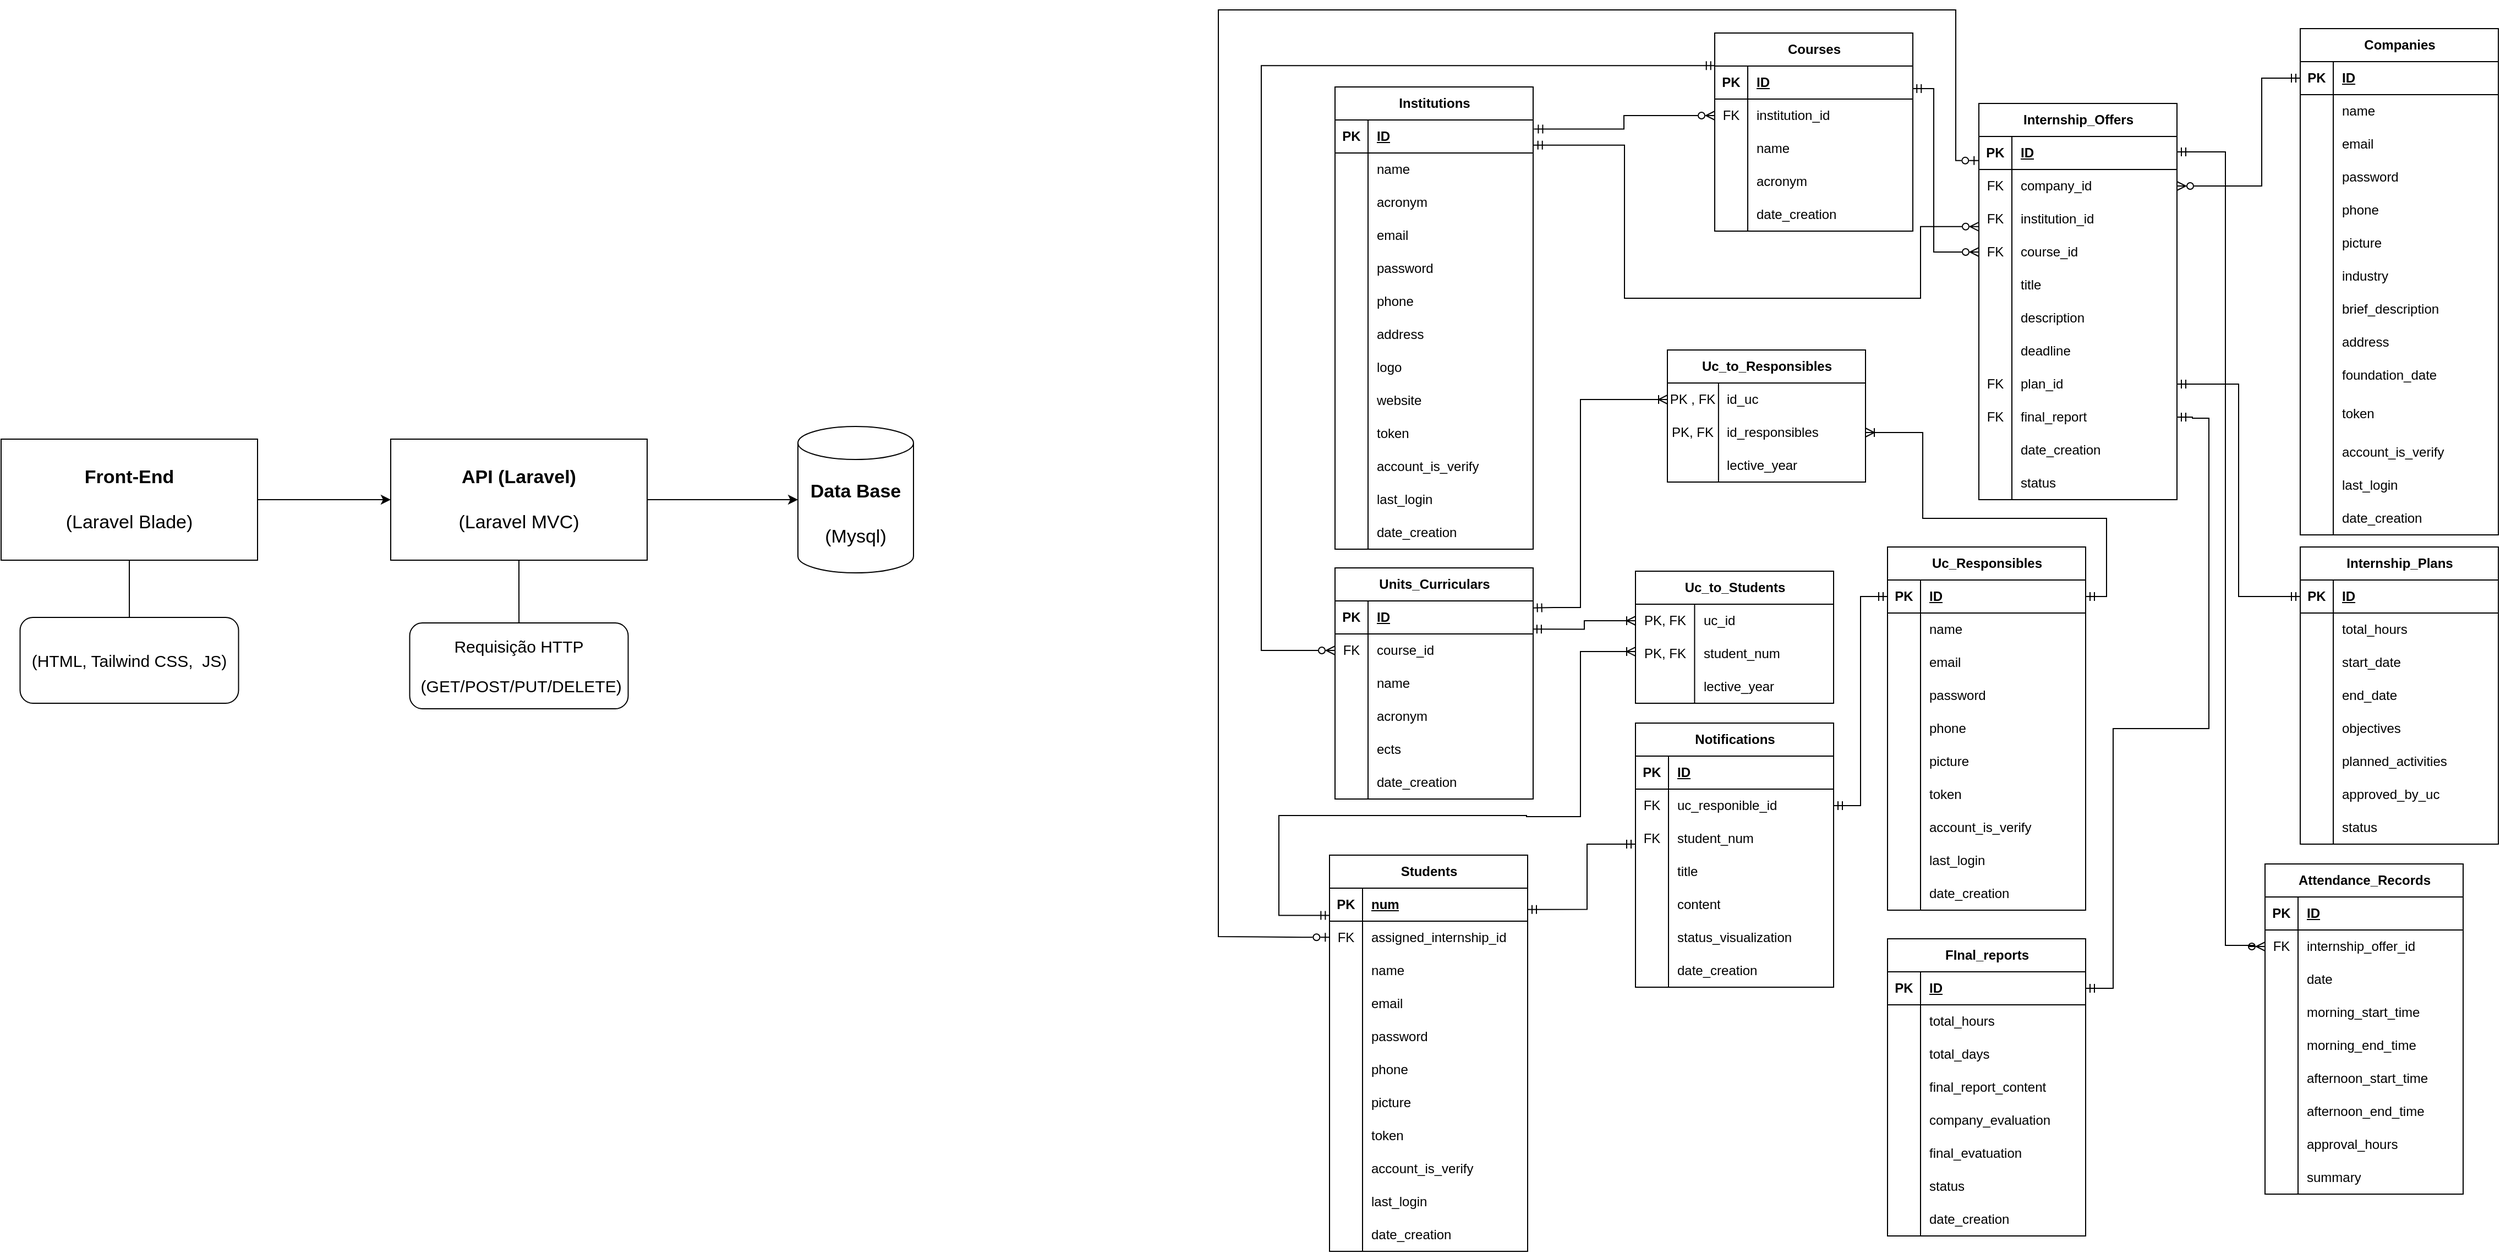 <mxfile version="22.0.3" type="device">
  <diagram name="Página-1" id="kHUoPfIkk849EAA4FylQ">
    <mxGraphModel dx="3016" dy="1218" grid="0" gridSize="10" guides="1" tooltips="1" connect="1" arrows="1" fold="1" page="0" pageScale="1" pageWidth="827" pageHeight="1169" math="0" shadow="0">
      <root>
        <mxCell id="0" />
        <mxCell id="1" parent="0" />
        <mxCell id="YVwFHUCEsxPMhXbzkTyE-1" value="Companies" style="shape=table;startSize=30;container=1;collapsible=1;childLayout=tableLayout;fixedRows=1;rowLines=0;fontStyle=1;align=center;resizeLast=1;html=1;" parent="1" vertex="1">
          <mxGeometry x="843" y="-19" width="180" height="460" as="geometry" />
        </mxCell>
        <mxCell id="YVwFHUCEsxPMhXbzkTyE-2" value="" style="shape=tableRow;horizontal=0;startSize=0;swimlaneHead=0;swimlaneBody=0;fillColor=none;collapsible=0;dropTarget=0;points=[[0,0.5],[1,0.5]];portConstraint=eastwest;top=0;left=0;right=0;bottom=1;" parent="YVwFHUCEsxPMhXbzkTyE-1" vertex="1">
          <mxGeometry y="30" width="180" height="30" as="geometry" />
        </mxCell>
        <mxCell id="YVwFHUCEsxPMhXbzkTyE-3" value="PK" style="shape=partialRectangle;connectable=0;fillColor=none;top=0;left=0;bottom=0;right=0;fontStyle=1;overflow=hidden;whiteSpace=wrap;html=1;" parent="YVwFHUCEsxPMhXbzkTyE-2" vertex="1">
          <mxGeometry width="30" height="30" as="geometry">
            <mxRectangle width="30" height="30" as="alternateBounds" />
          </mxGeometry>
        </mxCell>
        <mxCell id="YVwFHUCEsxPMhXbzkTyE-4" value="ID" style="shape=partialRectangle;connectable=0;fillColor=none;top=0;left=0;bottom=0;right=0;align=left;spacingLeft=6;fontStyle=5;overflow=hidden;whiteSpace=wrap;html=1;" parent="YVwFHUCEsxPMhXbzkTyE-2" vertex="1">
          <mxGeometry x="30" width="150" height="30" as="geometry">
            <mxRectangle width="150" height="30" as="alternateBounds" />
          </mxGeometry>
        </mxCell>
        <mxCell id="YVwFHUCEsxPMhXbzkTyE-5" value="" style="shape=tableRow;horizontal=0;startSize=0;swimlaneHead=0;swimlaneBody=0;fillColor=none;collapsible=0;dropTarget=0;points=[[0,0.5],[1,0.5]];portConstraint=eastwest;top=0;left=0;right=0;bottom=0;" parent="YVwFHUCEsxPMhXbzkTyE-1" vertex="1">
          <mxGeometry y="60" width="180" height="30" as="geometry" />
        </mxCell>
        <mxCell id="YVwFHUCEsxPMhXbzkTyE-6" value="" style="shape=partialRectangle;connectable=0;fillColor=none;top=0;left=0;bottom=0;right=0;editable=1;overflow=hidden;whiteSpace=wrap;html=1;" parent="YVwFHUCEsxPMhXbzkTyE-5" vertex="1">
          <mxGeometry width="30" height="30" as="geometry">
            <mxRectangle width="30" height="30" as="alternateBounds" />
          </mxGeometry>
        </mxCell>
        <mxCell id="YVwFHUCEsxPMhXbzkTyE-7" value="name" style="shape=partialRectangle;connectable=0;fillColor=none;top=0;left=0;bottom=0;right=0;align=left;spacingLeft=6;overflow=hidden;whiteSpace=wrap;html=1;" parent="YVwFHUCEsxPMhXbzkTyE-5" vertex="1">
          <mxGeometry x="30" width="150" height="30" as="geometry">
            <mxRectangle width="150" height="30" as="alternateBounds" />
          </mxGeometry>
        </mxCell>
        <mxCell id="YVwFHUCEsxPMhXbzkTyE-8" value="" style="shape=tableRow;horizontal=0;startSize=0;swimlaneHead=0;swimlaneBody=0;fillColor=none;collapsible=0;dropTarget=0;points=[[0,0.5],[1,0.5]];portConstraint=eastwest;top=0;left=0;right=0;bottom=0;" parent="YVwFHUCEsxPMhXbzkTyE-1" vertex="1">
          <mxGeometry y="90" width="180" height="30" as="geometry" />
        </mxCell>
        <mxCell id="YVwFHUCEsxPMhXbzkTyE-9" value="" style="shape=partialRectangle;connectable=0;fillColor=none;top=0;left=0;bottom=0;right=0;editable=1;overflow=hidden;whiteSpace=wrap;html=1;" parent="YVwFHUCEsxPMhXbzkTyE-8" vertex="1">
          <mxGeometry width="30" height="30" as="geometry">
            <mxRectangle width="30" height="30" as="alternateBounds" />
          </mxGeometry>
        </mxCell>
        <mxCell id="YVwFHUCEsxPMhXbzkTyE-10" value="email" style="shape=partialRectangle;connectable=0;fillColor=none;top=0;left=0;bottom=0;right=0;align=left;spacingLeft=6;overflow=hidden;whiteSpace=wrap;html=1;" parent="YVwFHUCEsxPMhXbzkTyE-8" vertex="1">
          <mxGeometry x="30" width="150" height="30" as="geometry">
            <mxRectangle width="150" height="30" as="alternateBounds" />
          </mxGeometry>
        </mxCell>
        <mxCell id="M_hk64P_m0smeRiIo1Aj-14" value="" style="shape=tableRow;horizontal=0;startSize=0;swimlaneHead=0;swimlaneBody=0;fillColor=none;collapsible=0;dropTarget=0;points=[[0,0.5],[1,0.5]];portConstraint=eastwest;top=0;left=0;right=0;bottom=0;" parent="YVwFHUCEsxPMhXbzkTyE-1" vertex="1">
          <mxGeometry y="120" width="180" height="30" as="geometry" />
        </mxCell>
        <mxCell id="M_hk64P_m0smeRiIo1Aj-15" value="" style="shape=partialRectangle;connectable=0;fillColor=none;top=0;left=0;bottom=0;right=0;editable=1;overflow=hidden;whiteSpace=wrap;html=1;" parent="M_hk64P_m0smeRiIo1Aj-14" vertex="1">
          <mxGeometry width="30" height="30" as="geometry">
            <mxRectangle width="30" height="30" as="alternateBounds" />
          </mxGeometry>
        </mxCell>
        <mxCell id="M_hk64P_m0smeRiIo1Aj-16" value="password" style="shape=partialRectangle;connectable=0;fillColor=none;top=0;left=0;bottom=0;right=0;align=left;spacingLeft=6;overflow=hidden;whiteSpace=wrap;html=1;" parent="M_hk64P_m0smeRiIo1Aj-14" vertex="1">
          <mxGeometry x="30" width="150" height="30" as="geometry">
            <mxRectangle width="150" height="30" as="alternateBounds" />
          </mxGeometry>
        </mxCell>
        <mxCell id="YVwFHUCEsxPMhXbzkTyE-11" value="" style="shape=tableRow;horizontal=0;startSize=0;swimlaneHead=0;swimlaneBody=0;fillColor=none;collapsible=0;dropTarget=0;points=[[0,0.5],[1,0.5]];portConstraint=eastwest;top=0;left=0;right=0;bottom=0;" parent="YVwFHUCEsxPMhXbzkTyE-1" vertex="1">
          <mxGeometry y="150" width="180" height="30" as="geometry" />
        </mxCell>
        <mxCell id="YVwFHUCEsxPMhXbzkTyE-12" value="" style="shape=partialRectangle;connectable=0;fillColor=none;top=0;left=0;bottom=0;right=0;editable=1;overflow=hidden;whiteSpace=wrap;html=1;" parent="YVwFHUCEsxPMhXbzkTyE-11" vertex="1">
          <mxGeometry width="30" height="30" as="geometry">
            <mxRectangle width="30" height="30" as="alternateBounds" />
          </mxGeometry>
        </mxCell>
        <mxCell id="YVwFHUCEsxPMhXbzkTyE-13" value="phone" style="shape=partialRectangle;connectable=0;fillColor=none;top=0;left=0;bottom=0;right=0;align=left;spacingLeft=6;overflow=hidden;whiteSpace=wrap;html=1;" parent="YVwFHUCEsxPMhXbzkTyE-11" vertex="1">
          <mxGeometry x="30" width="150" height="30" as="geometry">
            <mxRectangle width="150" height="30" as="alternateBounds" />
          </mxGeometry>
        </mxCell>
        <mxCell id="YVwFHUCEsxPMhXbzkTyE-14" value="" style="shape=tableRow;horizontal=0;startSize=0;swimlaneHead=0;swimlaneBody=0;fillColor=none;collapsible=0;dropTarget=0;points=[[0,0.5],[1,0.5]];portConstraint=eastwest;top=0;left=0;right=0;bottom=0;" parent="YVwFHUCEsxPMhXbzkTyE-1" vertex="1">
          <mxGeometry y="180" width="180" height="30" as="geometry" />
        </mxCell>
        <mxCell id="YVwFHUCEsxPMhXbzkTyE-15" value="" style="shape=partialRectangle;connectable=0;fillColor=none;top=0;left=0;bottom=0;right=0;editable=1;overflow=hidden;whiteSpace=wrap;html=1;" parent="YVwFHUCEsxPMhXbzkTyE-14" vertex="1">
          <mxGeometry width="30" height="30" as="geometry">
            <mxRectangle width="30" height="30" as="alternateBounds" />
          </mxGeometry>
        </mxCell>
        <mxCell id="YVwFHUCEsxPMhXbzkTyE-16" value="picture" style="shape=partialRectangle;connectable=0;fillColor=none;top=0;left=0;bottom=0;right=0;align=left;spacingLeft=6;overflow=hidden;whiteSpace=wrap;html=1;" parent="YVwFHUCEsxPMhXbzkTyE-14" vertex="1">
          <mxGeometry x="30" width="150" height="30" as="geometry">
            <mxRectangle width="150" height="30" as="alternateBounds" />
          </mxGeometry>
        </mxCell>
        <mxCell id="YVwFHUCEsxPMhXbzkTyE-17" value="" style="shape=tableRow;horizontal=0;startSize=0;swimlaneHead=0;swimlaneBody=0;fillColor=none;collapsible=0;dropTarget=0;points=[[0,0.5],[1,0.5]];portConstraint=eastwest;top=0;left=0;right=0;bottom=0;" parent="YVwFHUCEsxPMhXbzkTyE-1" vertex="1">
          <mxGeometry y="210" width="180" height="30" as="geometry" />
        </mxCell>
        <mxCell id="YVwFHUCEsxPMhXbzkTyE-18" value="" style="shape=partialRectangle;connectable=0;fillColor=none;top=0;left=0;bottom=0;right=0;editable=1;overflow=hidden;whiteSpace=wrap;html=1;" parent="YVwFHUCEsxPMhXbzkTyE-17" vertex="1">
          <mxGeometry width="30" height="30" as="geometry">
            <mxRectangle width="30" height="30" as="alternateBounds" />
          </mxGeometry>
        </mxCell>
        <mxCell id="YVwFHUCEsxPMhXbzkTyE-19" value="industry" style="shape=partialRectangle;connectable=0;fillColor=none;top=0;left=0;bottom=0;right=0;align=left;spacingLeft=6;overflow=hidden;whiteSpace=wrap;html=1;" parent="YVwFHUCEsxPMhXbzkTyE-17" vertex="1">
          <mxGeometry x="30" width="150" height="30" as="geometry">
            <mxRectangle width="150" height="30" as="alternateBounds" />
          </mxGeometry>
        </mxCell>
        <mxCell id="YVwFHUCEsxPMhXbzkTyE-20" value="" style="shape=tableRow;horizontal=0;startSize=0;swimlaneHead=0;swimlaneBody=0;fillColor=none;collapsible=0;dropTarget=0;points=[[0,0.5],[1,0.5]];portConstraint=eastwest;top=0;left=0;right=0;bottom=0;" parent="YVwFHUCEsxPMhXbzkTyE-1" vertex="1">
          <mxGeometry y="240" width="180" height="30" as="geometry" />
        </mxCell>
        <mxCell id="YVwFHUCEsxPMhXbzkTyE-21" value="" style="shape=partialRectangle;connectable=0;fillColor=none;top=0;left=0;bottom=0;right=0;editable=1;overflow=hidden;whiteSpace=wrap;html=1;" parent="YVwFHUCEsxPMhXbzkTyE-20" vertex="1">
          <mxGeometry width="30" height="30" as="geometry">
            <mxRectangle width="30" height="30" as="alternateBounds" />
          </mxGeometry>
        </mxCell>
        <mxCell id="YVwFHUCEsxPMhXbzkTyE-22" value="brief_description" style="shape=partialRectangle;connectable=0;fillColor=none;top=0;left=0;bottom=0;right=0;align=left;spacingLeft=6;overflow=hidden;whiteSpace=wrap;html=1;" parent="YVwFHUCEsxPMhXbzkTyE-20" vertex="1">
          <mxGeometry x="30" width="150" height="30" as="geometry">
            <mxRectangle width="150" height="30" as="alternateBounds" />
          </mxGeometry>
        </mxCell>
        <mxCell id="YVwFHUCEsxPMhXbzkTyE-23" value="" style="shape=tableRow;horizontal=0;startSize=0;swimlaneHead=0;swimlaneBody=0;fillColor=none;collapsible=0;dropTarget=0;points=[[0,0.5],[1,0.5]];portConstraint=eastwest;top=0;left=0;right=0;bottom=0;" parent="YVwFHUCEsxPMhXbzkTyE-1" vertex="1">
          <mxGeometry y="270" width="180" height="30" as="geometry" />
        </mxCell>
        <mxCell id="YVwFHUCEsxPMhXbzkTyE-24" value="" style="shape=partialRectangle;connectable=0;fillColor=none;top=0;left=0;bottom=0;right=0;editable=1;overflow=hidden;whiteSpace=wrap;html=1;" parent="YVwFHUCEsxPMhXbzkTyE-23" vertex="1">
          <mxGeometry width="30" height="30" as="geometry">
            <mxRectangle width="30" height="30" as="alternateBounds" />
          </mxGeometry>
        </mxCell>
        <mxCell id="YVwFHUCEsxPMhXbzkTyE-25" value="address" style="shape=partialRectangle;connectable=0;fillColor=none;top=0;left=0;bottom=0;right=0;align=left;spacingLeft=6;overflow=hidden;whiteSpace=wrap;html=1;" parent="YVwFHUCEsxPMhXbzkTyE-23" vertex="1">
          <mxGeometry x="30" width="150" height="30" as="geometry">
            <mxRectangle width="150" height="30" as="alternateBounds" />
          </mxGeometry>
        </mxCell>
        <mxCell id="YVwFHUCEsxPMhXbzkTyE-26" value="" style="shape=tableRow;horizontal=0;startSize=0;swimlaneHead=0;swimlaneBody=0;fillColor=none;collapsible=0;dropTarget=0;points=[[0,0.5],[1,0.5]];portConstraint=eastwest;top=0;left=0;right=0;bottom=0;" parent="YVwFHUCEsxPMhXbzkTyE-1" vertex="1">
          <mxGeometry y="300" width="180" height="30" as="geometry" />
        </mxCell>
        <mxCell id="YVwFHUCEsxPMhXbzkTyE-27" value="" style="shape=partialRectangle;connectable=0;fillColor=none;top=0;left=0;bottom=0;right=0;editable=1;overflow=hidden;whiteSpace=wrap;html=1;" parent="YVwFHUCEsxPMhXbzkTyE-26" vertex="1">
          <mxGeometry width="30" height="30" as="geometry">
            <mxRectangle width="30" height="30" as="alternateBounds" />
          </mxGeometry>
        </mxCell>
        <mxCell id="YVwFHUCEsxPMhXbzkTyE-28" value="foundation_date" style="shape=partialRectangle;connectable=0;fillColor=none;top=0;left=0;bottom=0;right=0;align=left;spacingLeft=6;overflow=hidden;whiteSpace=wrap;html=1;" parent="YVwFHUCEsxPMhXbzkTyE-26" vertex="1">
          <mxGeometry x="30" width="150" height="30" as="geometry">
            <mxRectangle width="150" height="30" as="alternateBounds" />
          </mxGeometry>
        </mxCell>
        <mxCell id="YVwFHUCEsxPMhXbzkTyE-29" value="" style="shape=tableRow;horizontal=0;startSize=0;swimlaneHead=0;swimlaneBody=0;fillColor=none;collapsible=0;dropTarget=0;points=[[0,0.5],[1,0.5]];portConstraint=eastwest;top=0;left=0;right=0;bottom=0;" parent="YVwFHUCEsxPMhXbzkTyE-1" vertex="1">
          <mxGeometry y="330" width="180" height="40" as="geometry" />
        </mxCell>
        <mxCell id="YVwFHUCEsxPMhXbzkTyE-30" value="" style="shape=partialRectangle;connectable=0;fillColor=none;top=0;left=0;bottom=0;right=0;editable=1;overflow=hidden;whiteSpace=wrap;html=1;" parent="YVwFHUCEsxPMhXbzkTyE-29" vertex="1">
          <mxGeometry width="30" height="40" as="geometry">
            <mxRectangle width="30" height="40" as="alternateBounds" />
          </mxGeometry>
        </mxCell>
        <mxCell id="YVwFHUCEsxPMhXbzkTyE-31" value="token" style="shape=partialRectangle;connectable=0;fillColor=none;top=0;left=0;bottom=0;right=0;align=left;spacingLeft=6;overflow=hidden;whiteSpace=wrap;html=1;" parent="YVwFHUCEsxPMhXbzkTyE-29" vertex="1">
          <mxGeometry x="30" width="150" height="40" as="geometry">
            <mxRectangle width="150" height="40" as="alternateBounds" />
          </mxGeometry>
        </mxCell>
        <mxCell id="YVwFHUCEsxPMhXbzkTyE-32" value="" style="shape=tableRow;horizontal=0;startSize=0;swimlaneHead=0;swimlaneBody=0;fillColor=none;collapsible=0;dropTarget=0;points=[[0,0.5],[1,0.5]];portConstraint=eastwest;top=0;left=0;right=0;bottom=0;" parent="YVwFHUCEsxPMhXbzkTyE-1" vertex="1">
          <mxGeometry y="370" width="180" height="30" as="geometry" />
        </mxCell>
        <mxCell id="YVwFHUCEsxPMhXbzkTyE-33" value="" style="shape=partialRectangle;connectable=0;fillColor=none;top=0;left=0;bottom=0;right=0;editable=1;overflow=hidden;whiteSpace=wrap;html=1;" parent="YVwFHUCEsxPMhXbzkTyE-32" vertex="1">
          <mxGeometry width="30" height="30" as="geometry">
            <mxRectangle width="30" height="30" as="alternateBounds" />
          </mxGeometry>
        </mxCell>
        <mxCell id="YVwFHUCEsxPMhXbzkTyE-34" value="account_is_verify" style="shape=partialRectangle;connectable=0;fillColor=none;top=0;left=0;bottom=0;right=0;align=left;spacingLeft=6;overflow=hidden;whiteSpace=wrap;html=1;" parent="YVwFHUCEsxPMhXbzkTyE-32" vertex="1">
          <mxGeometry x="30" width="150" height="30" as="geometry">
            <mxRectangle width="150" height="30" as="alternateBounds" />
          </mxGeometry>
        </mxCell>
        <mxCell id="YVwFHUCEsxPMhXbzkTyE-35" value="" style="shape=tableRow;horizontal=0;startSize=0;swimlaneHead=0;swimlaneBody=0;fillColor=none;collapsible=0;dropTarget=0;points=[[0,0.5],[1,0.5]];portConstraint=eastwest;top=0;left=0;right=0;bottom=0;" parent="YVwFHUCEsxPMhXbzkTyE-1" vertex="1">
          <mxGeometry y="400" width="180" height="30" as="geometry" />
        </mxCell>
        <mxCell id="YVwFHUCEsxPMhXbzkTyE-36" value="" style="shape=partialRectangle;connectable=0;fillColor=none;top=0;left=0;bottom=0;right=0;editable=1;overflow=hidden;whiteSpace=wrap;html=1;" parent="YVwFHUCEsxPMhXbzkTyE-35" vertex="1">
          <mxGeometry width="30" height="30" as="geometry">
            <mxRectangle width="30" height="30" as="alternateBounds" />
          </mxGeometry>
        </mxCell>
        <mxCell id="YVwFHUCEsxPMhXbzkTyE-37" value="last_login" style="shape=partialRectangle;connectable=0;fillColor=none;top=0;left=0;bottom=0;right=0;align=left;spacingLeft=6;overflow=hidden;whiteSpace=wrap;html=1;" parent="YVwFHUCEsxPMhXbzkTyE-35" vertex="1">
          <mxGeometry x="30" width="150" height="30" as="geometry">
            <mxRectangle width="150" height="30" as="alternateBounds" />
          </mxGeometry>
        </mxCell>
        <mxCell id="YVwFHUCEsxPMhXbzkTyE-38" value="" style="shape=tableRow;horizontal=0;startSize=0;swimlaneHead=0;swimlaneBody=0;fillColor=none;collapsible=0;dropTarget=0;points=[[0,0.5],[1,0.5]];portConstraint=eastwest;top=0;left=0;right=0;bottom=0;" parent="YVwFHUCEsxPMhXbzkTyE-1" vertex="1">
          <mxGeometry y="430" width="180" height="30" as="geometry" />
        </mxCell>
        <mxCell id="YVwFHUCEsxPMhXbzkTyE-39" value="" style="shape=partialRectangle;connectable=0;fillColor=none;top=0;left=0;bottom=0;right=0;editable=1;overflow=hidden;whiteSpace=wrap;html=1;" parent="YVwFHUCEsxPMhXbzkTyE-38" vertex="1">
          <mxGeometry width="30" height="30" as="geometry">
            <mxRectangle width="30" height="30" as="alternateBounds" />
          </mxGeometry>
        </mxCell>
        <mxCell id="YVwFHUCEsxPMhXbzkTyE-40" value="date_creation" style="shape=partialRectangle;connectable=0;fillColor=none;top=0;left=0;bottom=0;right=0;align=left;spacingLeft=6;overflow=hidden;whiteSpace=wrap;html=1;" parent="YVwFHUCEsxPMhXbzkTyE-38" vertex="1">
          <mxGeometry x="30" width="150" height="30" as="geometry">
            <mxRectangle width="150" height="30" as="alternateBounds" />
          </mxGeometry>
        </mxCell>
        <mxCell id="YVwFHUCEsxPMhXbzkTyE-81" value="Courses" style="shape=table;startSize=30;container=1;collapsible=1;childLayout=tableLayout;fixedRows=1;rowLines=0;fontStyle=1;align=center;resizeLast=1;html=1;" parent="1" vertex="1">
          <mxGeometry x="311" y="-15" width="180" height="180" as="geometry" />
        </mxCell>
        <mxCell id="YVwFHUCEsxPMhXbzkTyE-82" value="" style="shape=tableRow;horizontal=0;startSize=0;swimlaneHead=0;swimlaneBody=0;fillColor=none;collapsible=0;dropTarget=0;points=[[0,0.5],[1,0.5]];portConstraint=eastwest;top=0;left=0;right=0;bottom=1;" parent="YVwFHUCEsxPMhXbzkTyE-81" vertex="1">
          <mxGeometry y="30" width="180" height="30" as="geometry" />
        </mxCell>
        <mxCell id="YVwFHUCEsxPMhXbzkTyE-83" value="PK" style="shape=partialRectangle;connectable=0;fillColor=none;top=0;left=0;bottom=0;right=0;fontStyle=1;overflow=hidden;whiteSpace=wrap;html=1;" parent="YVwFHUCEsxPMhXbzkTyE-82" vertex="1">
          <mxGeometry width="30" height="30" as="geometry">
            <mxRectangle width="30" height="30" as="alternateBounds" />
          </mxGeometry>
        </mxCell>
        <mxCell id="YVwFHUCEsxPMhXbzkTyE-84" value="ID" style="shape=partialRectangle;connectable=0;fillColor=none;top=0;left=0;bottom=0;right=0;align=left;spacingLeft=6;fontStyle=5;overflow=hidden;whiteSpace=wrap;html=1;" parent="YVwFHUCEsxPMhXbzkTyE-82" vertex="1">
          <mxGeometry x="30" width="150" height="30" as="geometry">
            <mxRectangle width="150" height="30" as="alternateBounds" />
          </mxGeometry>
        </mxCell>
        <mxCell id="YVwFHUCEsxPMhXbzkTyE-85" value="" style="shape=tableRow;horizontal=0;startSize=0;swimlaneHead=0;swimlaneBody=0;fillColor=none;collapsible=0;dropTarget=0;points=[[0,0.5],[1,0.5]];portConstraint=eastwest;top=0;left=0;right=0;bottom=0;" parent="YVwFHUCEsxPMhXbzkTyE-81" vertex="1">
          <mxGeometry y="60" width="180" height="30" as="geometry" />
        </mxCell>
        <mxCell id="YVwFHUCEsxPMhXbzkTyE-86" value="FK" style="shape=partialRectangle;connectable=0;fillColor=none;top=0;left=0;bottom=0;right=0;editable=1;overflow=hidden;whiteSpace=wrap;html=1;" parent="YVwFHUCEsxPMhXbzkTyE-85" vertex="1">
          <mxGeometry width="30" height="30" as="geometry">
            <mxRectangle width="30" height="30" as="alternateBounds" />
          </mxGeometry>
        </mxCell>
        <mxCell id="YVwFHUCEsxPMhXbzkTyE-87" value="institution_id" style="shape=partialRectangle;connectable=0;fillColor=none;top=0;left=0;bottom=0;right=0;align=left;spacingLeft=6;overflow=hidden;whiteSpace=wrap;html=1;" parent="YVwFHUCEsxPMhXbzkTyE-85" vertex="1">
          <mxGeometry x="30" width="150" height="30" as="geometry">
            <mxRectangle width="150" height="30" as="alternateBounds" />
          </mxGeometry>
        </mxCell>
        <mxCell id="YVwFHUCEsxPMhXbzkTyE-88" value="" style="shape=tableRow;horizontal=0;startSize=0;swimlaneHead=0;swimlaneBody=0;fillColor=none;collapsible=0;dropTarget=0;points=[[0,0.5],[1,0.5]];portConstraint=eastwest;top=0;left=0;right=0;bottom=0;" parent="YVwFHUCEsxPMhXbzkTyE-81" vertex="1">
          <mxGeometry y="90" width="180" height="30" as="geometry" />
        </mxCell>
        <mxCell id="YVwFHUCEsxPMhXbzkTyE-89" value="" style="shape=partialRectangle;connectable=0;fillColor=none;top=0;left=0;bottom=0;right=0;editable=1;overflow=hidden;whiteSpace=wrap;html=1;" parent="YVwFHUCEsxPMhXbzkTyE-88" vertex="1">
          <mxGeometry width="30" height="30" as="geometry">
            <mxRectangle width="30" height="30" as="alternateBounds" />
          </mxGeometry>
        </mxCell>
        <mxCell id="YVwFHUCEsxPMhXbzkTyE-90" value="name" style="shape=partialRectangle;connectable=0;fillColor=none;top=0;left=0;bottom=0;right=0;align=left;spacingLeft=6;overflow=hidden;whiteSpace=wrap;html=1;" parent="YVwFHUCEsxPMhXbzkTyE-88" vertex="1">
          <mxGeometry x="30" width="150" height="30" as="geometry">
            <mxRectangle width="150" height="30" as="alternateBounds" />
          </mxGeometry>
        </mxCell>
        <mxCell id="YVwFHUCEsxPMhXbzkTyE-91" value="" style="shape=tableRow;horizontal=0;startSize=0;swimlaneHead=0;swimlaneBody=0;fillColor=none;collapsible=0;dropTarget=0;points=[[0,0.5],[1,0.5]];portConstraint=eastwest;top=0;left=0;right=0;bottom=0;" parent="YVwFHUCEsxPMhXbzkTyE-81" vertex="1">
          <mxGeometry y="120" width="180" height="30" as="geometry" />
        </mxCell>
        <mxCell id="YVwFHUCEsxPMhXbzkTyE-92" value="" style="shape=partialRectangle;connectable=0;fillColor=none;top=0;left=0;bottom=0;right=0;editable=1;overflow=hidden;whiteSpace=wrap;html=1;" parent="YVwFHUCEsxPMhXbzkTyE-91" vertex="1">
          <mxGeometry width="30" height="30" as="geometry">
            <mxRectangle width="30" height="30" as="alternateBounds" />
          </mxGeometry>
        </mxCell>
        <mxCell id="YVwFHUCEsxPMhXbzkTyE-93" value="acronym" style="shape=partialRectangle;connectable=0;fillColor=none;top=0;left=0;bottom=0;right=0;align=left;spacingLeft=6;overflow=hidden;whiteSpace=wrap;html=1;" parent="YVwFHUCEsxPMhXbzkTyE-91" vertex="1">
          <mxGeometry x="30" width="150" height="30" as="geometry">
            <mxRectangle width="150" height="30" as="alternateBounds" />
          </mxGeometry>
        </mxCell>
        <mxCell id="YVwFHUCEsxPMhXbzkTyE-94" value="" style="shape=tableRow;horizontal=0;startSize=0;swimlaneHead=0;swimlaneBody=0;fillColor=none;collapsible=0;dropTarget=0;points=[[0,0.5],[1,0.5]];portConstraint=eastwest;top=0;left=0;right=0;bottom=0;" parent="YVwFHUCEsxPMhXbzkTyE-81" vertex="1">
          <mxGeometry y="150" width="180" height="30" as="geometry" />
        </mxCell>
        <mxCell id="YVwFHUCEsxPMhXbzkTyE-95" value="" style="shape=partialRectangle;connectable=0;fillColor=none;top=0;left=0;bottom=0;right=0;editable=1;overflow=hidden;whiteSpace=wrap;html=1;" parent="YVwFHUCEsxPMhXbzkTyE-94" vertex="1">
          <mxGeometry width="30" height="30" as="geometry">
            <mxRectangle width="30" height="30" as="alternateBounds" />
          </mxGeometry>
        </mxCell>
        <mxCell id="YVwFHUCEsxPMhXbzkTyE-96" value="date_creation" style="shape=partialRectangle;connectable=0;fillColor=none;top=0;left=0;bottom=0;right=0;align=left;spacingLeft=6;overflow=hidden;whiteSpace=wrap;html=1;" parent="YVwFHUCEsxPMhXbzkTyE-94" vertex="1">
          <mxGeometry x="30" width="150" height="30" as="geometry">
            <mxRectangle width="150" height="30" as="alternateBounds" />
          </mxGeometry>
        </mxCell>
        <mxCell id="YVwFHUCEsxPMhXbzkTyE-97" value="Institutions" style="shape=table;startSize=30;container=1;collapsible=1;childLayout=tableLayout;fixedRows=1;rowLines=0;fontStyle=1;align=center;resizeLast=1;html=1;" parent="1" vertex="1">
          <mxGeometry x="-34" y="34" width="180" height="420" as="geometry" />
        </mxCell>
        <mxCell id="YVwFHUCEsxPMhXbzkTyE-98" value="" style="shape=tableRow;horizontal=0;startSize=0;swimlaneHead=0;swimlaneBody=0;fillColor=none;collapsible=0;dropTarget=0;points=[[0,0.5],[1,0.5]];portConstraint=eastwest;top=0;left=0;right=0;bottom=1;" parent="YVwFHUCEsxPMhXbzkTyE-97" vertex="1">
          <mxGeometry y="30" width="180" height="30" as="geometry" />
        </mxCell>
        <mxCell id="YVwFHUCEsxPMhXbzkTyE-99" value="PK" style="shape=partialRectangle;connectable=0;fillColor=none;top=0;left=0;bottom=0;right=0;fontStyle=1;overflow=hidden;whiteSpace=wrap;html=1;" parent="YVwFHUCEsxPMhXbzkTyE-98" vertex="1">
          <mxGeometry width="30" height="30" as="geometry">
            <mxRectangle width="30" height="30" as="alternateBounds" />
          </mxGeometry>
        </mxCell>
        <mxCell id="YVwFHUCEsxPMhXbzkTyE-100" value="ID" style="shape=partialRectangle;connectable=0;fillColor=none;top=0;left=0;bottom=0;right=0;align=left;spacingLeft=6;fontStyle=5;overflow=hidden;whiteSpace=wrap;html=1;" parent="YVwFHUCEsxPMhXbzkTyE-98" vertex="1">
          <mxGeometry x="30" width="150" height="30" as="geometry">
            <mxRectangle width="150" height="30" as="alternateBounds" />
          </mxGeometry>
        </mxCell>
        <mxCell id="YVwFHUCEsxPMhXbzkTyE-101" value="" style="shape=tableRow;horizontal=0;startSize=0;swimlaneHead=0;swimlaneBody=0;fillColor=none;collapsible=0;dropTarget=0;points=[[0,0.5],[1,0.5]];portConstraint=eastwest;top=0;left=0;right=0;bottom=0;" parent="YVwFHUCEsxPMhXbzkTyE-97" vertex="1">
          <mxGeometry y="60" width="180" height="30" as="geometry" />
        </mxCell>
        <mxCell id="YVwFHUCEsxPMhXbzkTyE-102" value="" style="shape=partialRectangle;connectable=0;fillColor=none;top=0;left=0;bottom=0;right=0;editable=1;overflow=hidden;whiteSpace=wrap;html=1;" parent="YVwFHUCEsxPMhXbzkTyE-101" vertex="1">
          <mxGeometry width="30" height="30" as="geometry">
            <mxRectangle width="30" height="30" as="alternateBounds" />
          </mxGeometry>
        </mxCell>
        <mxCell id="YVwFHUCEsxPMhXbzkTyE-103" value="name" style="shape=partialRectangle;connectable=0;fillColor=none;top=0;left=0;bottom=0;right=0;align=left;spacingLeft=6;overflow=hidden;whiteSpace=wrap;html=1;" parent="YVwFHUCEsxPMhXbzkTyE-101" vertex="1">
          <mxGeometry x="30" width="150" height="30" as="geometry">
            <mxRectangle width="150" height="30" as="alternateBounds" />
          </mxGeometry>
        </mxCell>
        <mxCell id="YVwFHUCEsxPMhXbzkTyE-104" value="" style="shape=tableRow;horizontal=0;startSize=0;swimlaneHead=0;swimlaneBody=0;fillColor=none;collapsible=0;dropTarget=0;points=[[0,0.5],[1,0.5]];portConstraint=eastwest;top=0;left=0;right=0;bottom=0;" parent="YVwFHUCEsxPMhXbzkTyE-97" vertex="1">
          <mxGeometry y="90" width="180" height="30" as="geometry" />
        </mxCell>
        <mxCell id="YVwFHUCEsxPMhXbzkTyE-105" value="" style="shape=partialRectangle;connectable=0;fillColor=none;top=0;left=0;bottom=0;right=0;editable=1;overflow=hidden;whiteSpace=wrap;html=1;" parent="YVwFHUCEsxPMhXbzkTyE-104" vertex="1">
          <mxGeometry width="30" height="30" as="geometry">
            <mxRectangle width="30" height="30" as="alternateBounds" />
          </mxGeometry>
        </mxCell>
        <mxCell id="YVwFHUCEsxPMhXbzkTyE-106" value="acronym" style="shape=partialRectangle;connectable=0;fillColor=none;top=0;left=0;bottom=0;right=0;align=left;spacingLeft=6;overflow=hidden;whiteSpace=wrap;html=1;" parent="YVwFHUCEsxPMhXbzkTyE-104" vertex="1">
          <mxGeometry x="30" width="150" height="30" as="geometry">
            <mxRectangle width="150" height="30" as="alternateBounds" />
          </mxGeometry>
        </mxCell>
        <mxCell id="YVwFHUCEsxPMhXbzkTyE-107" value="" style="shape=tableRow;horizontal=0;startSize=0;swimlaneHead=0;swimlaneBody=0;fillColor=none;collapsible=0;dropTarget=0;points=[[0,0.5],[1,0.5]];portConstraint=eastwest;top=0;left=0;right=0;bottom=0;" parent="YVwFHUCEsxPMhXbzkTyE-97" vertex="1">
          <mxGeometry y="120" width="180" height="30" as="geometry" />
        </mxCell>
        <mxCell id="YVwFHUCEsxPMhXbzkTyE-108" value="" style="shape=partialRectangle;connectable=0;fillColor=none;top=0;left=0;bottom=0;right=0;editable=1;overflow=hidden;whiteSpace=wrap;html=1;" parent="YVwFHUCEsxPMhXbzkTyE-107" vertex="1">
          <mxGeometry width="30" height="30" as="geometry">
            <mxRectangle width="30" height="30" as="alternateBounds" />
          </mxGeometry>
        </mxCell>
        <mxCell id="YVwFHUCEsxPMhXbzkTyE-109" value="email" style="shape=partialRectangle;connectable=0;fillColor=none;top=0;left=0;bottom=0;right=0;align=left;spacingLeft=6;overflow=hidden;whiteSpace=wrap;html=1;" parent="YVwFHUCEsxPMhXbzkTyE-107" vertex="1">
          <mxGeometry x="30" width="150" height="30" as="geometry">
            <mxRectangle width="150" height="30" as="alternateBounds" />
          </mxGeometry>
        </mxCell>
        <mxCell id="M_hk64P_m0smeRiIo1Aj-4" value="" style="shape=tableRow;horizontal=0;startSize=0;swimlaneHead=0;swimlaneBody=0;fillColor=none;collapsible=0;dropTarget=0;points=[[0,0.5],[1,0.5]];portConstraint=eastwest;top=0;left=0;right=0;bottom=0;" parent="YVwFHUCEsxPMhXbzkTyE-97" vertex="1">
          <mxGeometry y="150" width="180" height="30" as="geometry" />
        </mxCell>
        <mxCell id="M_hk64P_m0smeRiIo1Aj-5" value="" style="shape=partialRectangle;connectable=0;fillColor=none;top=0;left=0;bottom=0;right=0;editable=1;overflow=hidden;whiteSpace=wrap;html=1;" parent="M_hk64P_m0smeRiIo1Aj-4" vertex="1">
          <mxGeometry width="30" height="30" as="geometry">
            <mxRectangle width="30" height="30" as="alternateBounds" />
          </mxGeometry>
        </mxCell>
        <mxCell id="M_hk64P_m0smeRiIo1Aj-6" value="password" style="shape=partialRectangle;connectable=0;fillColor=none;top=0;left=0;bottom=0;right=0;align=left;spacingLeft=6;overflow=hidden;whiteSpace=wrap;html=1;" parent="M_hk64P_m0smeRiIo1Aj-4" vertex="1">
          <mxGeometry x="30" width="150" height="30" as="geometry">
            <mxRectangle width="150" height="30" as="alternateBounds" />
          </mxGeometry>
        </mxCell>
        <mxCell id="YVwFHUCEsxPMhXbzkTyE-110" value="" style="shape=tableRow;horizontal=0;startSize=0;swimlaneHead=0;swimlaneBody=0;fillColor=none;collapsible=0;dropTarget=0;points=[[0,0.5],[1,0.5]];portConstraint=eastwest;top=0;left=0;right=0;bottom=0;" parent="YVwFHUCEsxPMhXbzkTyE-97" vertex="1">
          <mxGeometry y="180" width="180" height="30" as="geometry" />
        </mxCell>
        <mxCell id="YVwFHUCEsxPMhXbzkTyE-111" value="" style="shape=partialRectangle;connectable=0;fillColor=none;top=0;left=0;bottom=0;right=0;editable=1;overflow=hidden;whiteSpace=wrap;html=1;" parent="YVwFHUCEsxPMhXbzkTyE-110" vertex="1">
          <mxGeometry width="30" height="30" as="geometry">
            <mxRectangle width="30" height="30" as="alternateBounds" />
          </mxGeometry>
        </mxCell>
        <mxCell id="YVwFHUCEsxPMhXbzkTyE-112" value="phone" style="shape=partialRectangle;connectable=0;fillColor=none;top=0;left=0;bottom=0;right=0;align=left;spacingLeft=6;overflow=hidden;whiteSpace=wrap;html=1;" parent="YVwFHUCEsxPMhXbzkTyE-110" vertex="1">
          <mxGeometry x="30" width="150" height="30" as="geometry">
            <mxRectangle width="150" height="30" as="alternateBounds" />
          </mxGeometry>
        </mxCell>
        <mxCell id="YVwFHUCEsxPMhXbzkTyE-113" value="" style="shape=tableRow;horizontal=0;startSize=0;swimlaneHead=0;swimlaneBody=0;fillColor=none;collapsible=0;dropTarget=0;points=[[0,0.5],[1,0.5]];portConstraint=eastwest;top=0;left=0;right=0;bottom=0;" parent="YVwFHUCEsxPMhXbzkTyE-97" vertex="1">
          <mxGeometry y="210" width="180" height="30" as="geometry" />
        </mxCell>
        <mxCell id="YVwFHUCEsxPMhXbzkTyE-114" value="" style="shape=partialRectangle;connectable=0;fillColor=none;top=0;left=0;bottom=0;right=0;editable=1;overflow=hidden;whiteSpace=wrap;html=1;" parent="YVwFHUCEsxPMhXbzkTyE-113" vertex="1">
          <mxGeometry width="30" height="30" as="geometry">
            <mxRectangle width="30" height="30" as="alternateBounds" />
          </mxGeometry>
        </mxCell>
        <mxCell id="YVwFHUCEsxPMhXbzkTyE-115" value="address" style="shape=partialRectangle;connectable=0;fillColor=none;top=0;left=0;bottom=0;right=0;align=left;spacingLeft=6;overflow=hidden;whiteSpace=wrap;html=1;" parent="YVwFHUCEsxPMhXbzkTyE-113" vertex="1">
          <mxGeometry x="30" width="150" height="30" as="geometry">
            <mxRectangle width="150" height="30" as="alternateBounds" />
          </mxGeometry>
        </mxCell>
        <mxCell id="YVwFHUCEsxPMhXbzkTyE-116" value="" style="shape=tableRow;horizontal=0;startSize=0;swimlaneHead=0;swimlaneBody=0;fillColor=none;collapsible=0;dropTarget=0;points=[[0,0.5],[1,0.5]];portConstraint=eastwest;top=0;left=0;right=0;bottom=0;" parent="YVwFHUCEsxPMhXbzkTyE-97" vertex="1">
          <mxGeometry y="240" width="180" height="30" as="geometry" />
        </mxCell>
        <mxCell id="YVwFHUCEsxPMhXbzkTyE-117" value="" style="shape=partialRectangle;connectable=0;fillColor=none;top=0;left=0;bottom=0;right=0;editable=1;overflow=hidden;whiteSpace=wrap;html=1;" parent="YVwFHUCEsxPMhXbzkTyE-116" vertex="1">
          <mxGeometry width="30" height="30" as="geometry">
            <mxRectangle width="30" height="30" as="alternateBounds" />
          </mxGeometry>
        </mxCell>
        <mxCell id="YVwFHUCEsxPMhXbzkTyE-118" value="logo" style="shape=partialRectangle;connectable=0;fillColor=none;top=0;left=0;bottom=0;right=0;align=left;spacingLeft=6;overflow=hidden;whiteSpace=wrap;html=1;" parent="YVwFHUCEsxPMhXbzkTyE-116" vertex="1">
          <mxGeometry x="30" width="150" height="30" as="geometry">
            <mxRectangle width="150" height="30" as="alternateBounds" />
          </mxGeometry>
        </mxCell>
        <mxCell id="YVwFHUCEsxPMhXbzkTyE-119" value="" style="shape=tableRow;horizontal=0;startSize=0;swimlaneHead=0;swimlaneBody=0;fillColor=none;collapsible=0;dropTarget=0;points=[[0,0.5],[1,0.5]];portConstraint=eastwest;top=0;left=0;right=0;bottom=0;" parent="YVwFHUCEsxPMhXbzkTyE-97" vertex="1">
          <mxGeometry y="270" width="180" height="30" as="geometry" />
        </mxCell>
        <mxCell id="YVwFHUCEsxPMhXbzkTyE-120" value="" style="shape=partialRectangle;connectable=0;fillColor=none;top=0;left=0;bottom=0;right=0;editable=1;overflow=hidden;whiteSpace=wrap;html=1;" parent="YVwFHUCEsxPMhXbzkTyE-119" vertex="1">
          <mxGeometry width="30" height="30" as="geometry">
            <mxRectangle width="30" height="30" as="alternateBounds" />
          </mxGeometry>
        </mxCell>
        <mxCell id="YVwFHUCEsxPMhXbzkTyE-121" value="website" style="shape=partialRectangle;connectable=0;fillColor=none;top=0;left=0;bottom=0;right=0;align=left;spacingLeft=6;overflow=hidden;whiteSpace=wrap;html=1;" parent="YVwFHUCEsxPMhXbzkTyE-119" vertex="1">
          <mxGeometry x="30" width="150" height="30" as="geometry">
            <mxRectangle width="150" height="30" as="alternateBounds" />
          </mxGeometry>
        </mxCell>
        <mxCell id="YVwFHUCEsxPMhXbzkTyE-122" value="" style="shape=tableRow;horizontal=0;startSize=0;swimlaneHead=0;swimlaneBody=0;fillColor=none;collapsible=0;dropTarget=0;points=[[0,0.5],[1,0.5]];portConstraint=eastwest;top=0;left=0;right=0;bottom=0;" parent="YVwFHUCEsxPMhXbzkTyE-97" vertex="1">
          <mxGeometry y="300" width="180" height="30" as="geometry" />
        </mxCell>
        <mxCell id="YVwFHUCEsxPMhXbzkTyE-123" value="" style="shape=partialRectangle;connectable=0;fillColor=none;top=0;left=0;bottom=0;right=0;editable=1;overflow=hidden;whiteSpace=wrap;html=1;" parent="YVwFHUCEsxPMhXbzkTyE-122" vertex="1">
          <mxGeometry width="30" height="30" as="geometry">
            <mxRectangle width="30" height="30" as="alternateBounds" />
          </mxGeometry>
        </mxCell>
        <mxCell id="YVwFHUCEsxPMhXbzkTyE-124" value="token" style="shape=partialRectangle;connectable=0;fillColor=none;top=0;left=0;bottom=0;right=0;align=left;spacingLeft=6;overflow=hidden;whiteSpace=wrap;html=1;" parent="YVwFHUCEsxPMhXbzkTyE-122" vertex="1">
          <mxGeometry x="30" width="150" height="30" as="geometry">
            <mxRectangle width="150" height="30" as="alternateBounds" />
          </mxGeometry>
        </mxCell>
        <mxCell id="YVwFHUCEsxPMhXbzkTyE-125" value="" style="shape=tableRow;horizontal=0;startSize=0;swimlaneHead=0;swimlaneBody=0;fillColor=none;collapsible=0;dropTarget=0;points=[[0,0.5],[1,0.5]];portConstraint=eastwest;top=0;left=0;right=0;bottom=0;" parent="YVwFHUCEsxPMhXbzkTyE-97" vertex="1">
          <mxGeometry y="330" width="180" height="30" as="geometry" />
        </mxCell>
        <mxCell id="YVwFHUCEsxPMhXbzkTyE-126" value="" style="shape=partialRectangle;connectable=0;fillColor=none;top=0;left=0;bottom=0;right=0;editable=1;overflow=hidden;whiteSpace=wrap;html=1;" parent="YVwFHUCEsxPMhXbzkTyE-125" vertex="1">
          <mxGeometry width="30" height="30" as="geometry">
            <mxRectangle width="30" height="30" as="alternateBounds" />
          </mxGeometry>
        </mxCell>
        <mxCell id="YVwFHUCEsxPMhXbzkTyE-127" value="account_is_verify" style="shape=partialRectangle;connectable=0;fillColor=none;top=0;left=0;bottom=0;right=0;align=left;spacingLeft=6;overflow=hidden;whiteSpace=wrap;html=1;" parent="YVwFHUCEsxPMhXbzkTyE-125" vertex="1">
          <mxGeometry x="30" width="150" height="30" as="geometry">
            <mxRectangle width="150" height="30" as="alternateBounds" />
          </mxGeometry>
        </mxCell>
        <mxCell id="YVwFHUCEsxPMhXbzkTyE-128" value="" style="shape=tableRow;horizontal=0;startSize=0;swimlaneHead=0;swimlaneBody=0;fillColor=none;collapsible=0;dropTarget=0;points=[[0,0.5],[1,0.5]];portConstraint=eastwest;top=0;left=0;right=0;bottom=0;" parent="YVwFHUCEsxPMhXbzkTyE-97" vertex="1">
          <mxGeometry y="360" width="180" height="30" as="geometry" />
        </mxCell>
        <mxCell id="YVwFHUCEsxPMhXbzkTyE-129" value="" style="shape=partialRectangle;connectable=0;fillColor=none;top=0;left=0;bottom=0;right=0;editable=1;overflow=hidden;whiteSpace=wrap;html=1;" parent="YVwFHUCEsxPMhXbzkTyE-128" vertex="1">
          <mxGeometry width="30" height="30" as="geometry">
            <mxRectangle width="30" height="30" as="alternateBounds" />
          </mxGeometry>
        </mxCell>
        <mxCell id="YVwFHUCEsxPMhXbzkTyE-130" value="last_login" style="shape=partialRectangle;connectable=0;fillColor=none;top=0;left=0;bottom=0;right=0;align=left;spacingLeft=6;overflow=hidden;whiteSpace=wrap;html=1;" parent="YVwFHUCEsxPMhXbzkTyE-128" vertex="1">
          <mxGeometry x="30" width="150" height="30" as="geometry">
            <mxRectangle width="150" height="30" as="alternateBounds" />
          </mxGeometry>
        </mxCell>
        <mxCell id="YVwFHUCEsxPMhXbzkTyE-131" value="" style="shape=tableRow;horizontal=0;startSize=0;swimlaneHead=0;swimlaneBody=0;fillColor=none;collapsible=0;dropTarget=0;points=[[0,0.5],[1,0.5]];portConstraint=eastwest;top=0;left=0;right=0;bottom=0;" parent="YVwFHUCEsxPMhXbzkTyE-97" vertex="1">
          <mxGeometry y="390" width="180" height="30" as="geometry" />
        </mxCell>
        <mxCell id="YVwFHUCEsxPMhXbzkTyE-132" value="" style="shape=partialRectangle;connectable=0;fillColor=none;top=0;left=0;bottom=0;right=0;editable=1;overflow=hidden;whiteSpace=wrap;html=1;" parent="YVwFHUCEsxPMhXbzkTyE-131" vertex="1">
          <mxGeometry width="30" height="30" as="geometry">
            <mxRectangle width="30" height="30" as="alternateBounds" />
          </mxGeometry>
        </mxCell>
        <mxCell id="YVwFHUCEsxPMhXbzkTyE-133" value="date_creation" style="shape=partialRectangle;connectable=0;fillColor=none;top=0;left=0;bottom=0;right=0;align=left;spacingLeft=6;overflow=hidden;whiteSpace=wrap;html=1;" parent="YVwFHUCEsxPMhXbzkTyE-131" vertex="1">
          <mxGeometry x="30" width="150" height="30" as="geometry">
            <mxRectangle width="150" height="30" as="alternateBounds" />
          </mxGeometry>
        </mxCell>
        <mxCell id="YVwFHUCEsxPMhXbzkTyE-174" value="Units_Curriculars" style="shape=table;startSize=30;container=1;collapsible=1;childLayout=tableLayout;fixedRows=1;rowLines=0;fontStyle=1;align=center;resizeLast=1;html=1;" parent="1" vertex="1">
          <mxGeometry x="-34" y="471" width="180" height="210" as="geometry" />
        </mxCell>
        <mxCell id="YVwFHUCEsxPMhXbzkTyE-175" value="" style="shape=tableRow;horizontal=0;startSize=0;swimlaneHead=0;swimlaneBody=0;fillColor=none;collapsible=0;dropTarget=0;points=[[0,0.5],[1,0.5]];portConstraint=eastwest;top=0;left=0;right=0;bottom=1;" parent="YVwFHUCEsxPMhXbzkTyE-174" vertex="1">
          <mxGeometry y="30" width="180" height="30" as="geometry" />
        </mxCell>
        <mxCell id="YVwFHUCEsxPMhXbzkTyE-176" value="PK" style="shape=partialRectangle;connectable=0;fillColor=none;top=0;left=0;bottom=0;right=0;fontStyle=1;overflow=hidden;whiteSpace=wrap;html=1;" parent="YVwFHUCEsxPMhXbzkTyE-175" vertex="1">
          <mxGeometry width="30" height="30" as="geometry">
            <mxRectangle width="30" height="30" as="alternateBounds" />
          </mxGeometry>
        </mxCell>
        <mxCell id="YVwFHUCEsxPMhXbzkTyE-177" value="ID" style="shape=partialRectangle;connectable=0;fillColor=none;top=0;left=0;bottom=0;right=0;align=left;spacingLeft=6;fontStyle=5;overflow=hidden;whiteSpace=wrap;html=1;" parent="YVwFHUCEsxPMhXbzkTyE-175" vertex="1">
          <mxGeometry x="30" width="150" height="30" as="geometry">
            <mxRectangle width="150" height="30" as="alternateBounds" />
          </mxGeometry>
        </mxCell>
        <mxCell id="YVwFHUCEsxPMhXbzkTyE-181" value="" style="shape=tableRow;horizontal=0;startSize=0;swimlaneHead=0;swimlaneBody=0;fillColor=none;collapsible=0;dropTarget=0;points=[[0,0.5],[1,0.5]];portConstraint=eastwest;top=0;left=0;right=0;bottom=0;" parent="YVwFHUCEsxPMhXbzkTyE-174" vertex="1">
          <mxGeometry y="60" width="180" height="30" as="geometry" />
        </mxCell>
        <mxCell id="YVwFHUCEsxPMhXbzkTyE-182" value="FK" style="shape=partialRectangle;connectable=0;fillColor=none;top=0;left=0;bottom=0;right=0;editable=1;overflow=hidden;whiteSpace=wrap;html=1;" parent="YVwFHUCEsxPMhXbzkTyE-181" vertex="1">
          <mxGeometry width="30" height="30" as="geometry">
            <mxRectangle width="30" height="30" as="alternateBounds" />
          </mxGeometry>
        </mxCell>
        <mxCell id="YVwFHUCEsxPMhXbzkTyE-183" value="course_id" style="shape=partialRectangle;connectable=0;fillColor=none;top=0;left=0;bottom=0;right=0;align=left;spacingLeft=6;overflow=hidden;whiteSpace=wrap;html=1;" parent="YVwFHUCEsxPMhXbzkTyE-181" vertex="1">
          <mxGeometry x="30" width="150" height="30" as="geometry">
            <mxRectangle width="150" height="30" as="alternateBounds" />
          </mxGeometry>
        </mxCell>
        <mxCell id="YVwFHUCEsxPMhXbzkTyE-184" value="" style="shape=tableRow;horizontal=0;startSize=0;swimlaneHead=0;swimlaneBody=0;fillColor=none;collapsible=0;dropTarget=0;points=[[0,0.5],[1,0.5]];portConstraint=eastwest;top=0;left=0;right=0;bottom=0;" parent="YVwFHUCEsxPMhXbzkTyE-174" vertex="1">
          <mxGeometry y="90" width="180" height="30" as="geometry" />
        </mxCell>
        <mxCell id="YVwFHUCEsxPMhXbzkTyE-185" value="" style="shape=partialRectangle;connectable=0;fillColor=none;top=0;left=0;bottom=0;right=0;editable=1;overflow=hidden;whiteSpace=wrap;html=1;" parent="YVwFHUCEsxPMhXbzkTyE-184" vertex="1">
          <mxGeometry width="30" height="30" as="geometry">
            <mxRectangle width="30" height="30" as="alternateBounds" />
          </mxGeometry>
        </mxCell>
        <mxCell id="YVwFHUCEsxPMhXbzkTyE-186" value="name" style="shape=partialRectangle;connectable=0;fillColor=none;top=0;left=0;bottom=0;right=0;align=left;spacingLeft=6;overflow=hidden;whiteSpace=wrap;html=1;" parent="YVwFHUCEsxPMhXbzkTyE-184" vertex="1">
          <mxGeometry x="30" width="150" height="30" as="geometry">
            <mxRectangle width="150" height="30" as="alternateBounds" />
          </mxGeometry>
        </mxCell>
        <mxCell id="YVwFHUCEsxPMhXbzkTyE-187" value="" style="shape=tableRow;horizontal=0;startSize=0;swimlaneHead=0;swimlaneBody=0;fillColor=none;collapsible=0;dropTarget=0;points=[[0,0.5],[1,0.5]];portConstraint=eastwest;top=0;left=0;right=0;bottom=0;" parent="YVwFHUCEsxPMhXbzkTyE-174" vertex="1">
          <mxGeometry y="120" width="180" height="30" as="geometry" />
        </mxCell>
        <mxCell id="YVwFHUCEsxPMhXbzkTyE-188" value="" style="shape=partialRectangle;connectable=0;fillColor=none;top=0;left=0;bottom=0;right=0;editable=1;overflow=hidden;whiteSpace=wrap;html=1;" parent="YVwFHUCEsxPMhXbzkTyE-187" vertex="1">
          <mxGeometry width="30" height="30" as="geometry">
            <mxRectangle width="30" height="30" as="alternateBounds" />
          </mxGeometry>
        </mxCell>
        <mxCell id="YVwFHUCEsxPMhXbzkTyE-189" value="acronym" style="shape=partialRectangle;connectable=0;fillColor=none;top=0;left=0;bottom=0;right=0;align=left;spacingLeft=6;overflow=hidden;whiteSpace=wrap;html=1;" parent="YVwFHUCEsxPMhXbzkTyE-187" vertex="1">
          <mxGeometry x="30" width="150" height="30" as="geometry">
            <mxRectangle width="150" height="30" as="alternateBounds" />
          </mxGeometry>
        </mxCell>
        <mxCell id="6TVvkiw27P_x5oXoQviv-8" value="" style="shape=tableRow;horizontal=0;startSize=0;swimlaneHead=0;swimlaneBody=0;fillColor=none;collapsible=0;dropTarget=0;points=[[0,0.5],[1,0.5]];portConstraint=eastwest;top=0;left=0;right=0;bottom=0;" parent="YVwFHUCEsxPMhXbzkTyE-174" vertex="1">
          <mxGeometry y="150" width="180" height="30" as="geometry" />
        </mxCell>
        <mxCell id="6TVvkiw27P_x5oXoQviv-9" value="" style="shape=partialRectangle;connectable=0;fillColor=none;top=0;left=0;bottom=0;right=0;editable=1;overflow=hidden;whiteSpace=wrap;html=1;" parent="6TVvkiw27P_x5oXoQviv-8" vertex="1">
          <mxGeometry width="30" height="30" as="geometry">
            <mxRectangle width="30" height="30" as="alternateBounds" />
          </mxGeometry>
        </mxCell>
        <mxCell id="6TVvkiw27P_x5oXoQviv-10" value="ects" style="shape=partialRectangle;connectable=0;fillColor=none;top=0;left=0;bottom=0;right=0;align=left;spacingLeft=6;overflow=hidden;whiteSpace=wrap;html=1;" parent="6TVvkiw27P_x5oXoQviv-8" vertex="1">
          <mxGeometry x="30" width="150" height="30" as="geometry">
            <mxRectangle width="150" height="30" as="alternateBounds" />
          </mxGeometry>
        </mxCell>
        <mxCell id="YVwFHUCEsxPMhXbzkTyE-190" value="" style="shape=tableRow;horizontal=0;startSize=0;swimlaneHead=0;swimlaneBody=0;fillColor=none;collapsible=0;dropTarget=0;points=[[0,0.5],[1,0.5]];portConstraint=eastwest;top=0;left=0;right=0;bottom=0;" parent="YVwFHUCEsxPMhXbzkTyE-174" vertex="1">
          <mxGeometry y="180" width="180" height="30" as="geometry" />
        </mxCell>
        <mxCell id="YVwFHUCEsxPMhXbzkTyE-191" value="" style="shape=partialRectangle;connectable=0;fillColor=none;top=0;left=0;bottom=0;right=0;editable=1;overflow=hidden;whiteSpace=wrap;html=1;" parent="YVwFHUCEsxPMhXbzkTyE-190" vertex="1">
          <mxGeometry width="30" height="30" as="geometry">
            <mxRectangle width="30" height="30" as="alternateBounds" />
          </mxGeometry>
        </mxCell>
        <mxCell id="YVwFHUCEsxPMhXbzkTyE-192" value="date_creation" style="shape=partialRectangle;connectable=0;fillColor=none;top=0;left=0;bottom=0;right=0;align=left;spacingLeft=6;overflow=hidden;whiteSpace=wrap;html=1;" parent="YVwFHUCEsxPMhXbzkTyE-190" vertex="1">
          <mxGeometry x="30" width="150" height="30" as="geometry">
            <mxRectangle width="150" height="30" as="alternateBounds" />
          </mxGeometry>
        </mxCell>
        <mxCell id="YVwFHUCEsxPMhXbzkTyE-193" value="Uc_to_Students" style="shape=table;startSize=30;container=1;collapsible=1;childLayout=tableLayout;fixedRows=1;rowLines=0;fontStyle=1;align=center;resizeLast=1;html=1;" parent="1" vertex="1">
          <mxGeometry x="239" y="474" width="180" height="120" as="geometry" />
        </mxCell>
        <mxCell id="YVwFHUCEsxPMhXbzkTyE-197" value="" style="shape=tableRow;horizontal=0;startSize=0;swimlaneHead=0;swimlaneBody=0;fillColor=none;collapsible=0;dropTarget=0;points=[[0,0.5],[1,0.5]];portConstraint=eastwest;top=0;left=0;right=0;bottom=0;" parent="YVwFHUCEsxPMhXbzkTyE-193" vertex="1">
          <mxGeometry y="30" width="180" height="30" as="geometry" />
        </mxCell>
        <mxCell id="YVwFHUCEsxPMhXbzkTyE-198" value="PK, FK" style="shape=partialRectangle;connectable=0;fillColor=none;top=0;left=0;bottom=0;right=0;editable=1;overflow=hidden;whiteSpace=wrap;html=1;" parent="YVwFHUCEsxPMhXbzkTyE-197" vertex="1">
          <mxGeometry width="53.714" height="30" as="geometry">
            <mxRectangle width="53.714" height="30" as="alternateBounds" />
          </mxGeometry>
        </mxCell>
        <mxCell id="YVwFHUCEsxPMhXbzkTyE-199" value="uc_id" style="shape=partialRectangle;connectable=0;fillColor=none;top=0;left=0;bottom=0;right=0;align=left;spacingLeft=6;overflow=hidden;whiteSpace=wrap;html=1;" parent="YVwFHUCEsxPMhXbzkTyE-197" vertex="1">
          <mxGeometry x="53.714" width="126.286" height="30" as="geometry">
            <mxRectangle width="126.286" height="30" as="alternateBounds" />
          </mxGeometry>
        </mxCell>
        <mxCell id="YVwFHUCEsxPMhXbzkTyE-203" value="" style="shape=tableRow;horizontal=0;startSize=0;swimlaneHead=0;swimlaneBody=0;fillColor=none;collapsible=0;dropTarget=0;points=[[0,0.5],[1,0.5]];portConstraint=eastwest;top=0;left=0;right=0;bottom=0;" parent="YVwFHUCEsxPMhXbzkTyE-193" vertex="1">
          <mxGeometry y="60" width="180" height="30" as="geometry" />
        </mxCell>
        <mxCell id="YVwFHUCEsxPMhXbzkTyE-204" value="PK, FK" style="shape=partialRectangle;connectable=0;fillColor=none;top=0;left=0;bottom=0;right=0;editable=1;overflow=hidden;whiteSpace=wrap;html=1;" parent="YVwFHUCEsxPMhXbzkTyE-203" vertex="1">
          <mxGeometry width="53.714" height="30" as="geometry">
            <mxRectangle width="53.714" height="30" as="alternateBounds" />
          </mxGeometry>
        </mxCell>
        <mxCell id="YVwFHUCEsxPMhXbzkTyE-205" value="student_num" style="shape=partialRectangle;connectable=0;fillColor=none;top=0;left=0;bottom=0;right=0;align=left;spacingLeft=6;overflow=hidden;whiteSpace=wrap;html=1;" parent="YVwFHUCEsxPMhXbzkTyE-203" vertex="1">
          <mxGeometry x="53.714" width="126.286" height="30" as="geometry">
            <mxRectangle width="126.286" height="30" as="alternateBounds" />
          </mxGeometry>
        </mxCell>
        <mxCell id="YVwFHUCEsxPMhXbzkTyE-200" value="" style="shape=tableRow;horizontal=0;startSize=0;swimlaneHead=0;swimlaneBody=0;fillColor=none;collapsible=0;dropTarget=0;points=[[0,0.5],[1,0.5]];portConstraint=eastwest;top=0;left=0;right=0;bottom=0;" parent="YVwFHUCEsxPMhXbzkTyE-193" vertex="1">
          <mxGeometry y="90" width="180" height="30" as="geometry" />
        </mxCell>
        <mxCell id="YVwFHUCEsxPMhXbzkTyE-201" value="" style="shape=partialRectangle;connectable=0;fillColor=none;top=0;left=0;bottom=0;right=0;editable=1;overflow=hidden;whiteSpace=wrap;html=1;" parent="YVwFHUCEsxPMhXbzkTyE-200" vertex="1">
          <mxGeometry width="53.714" height="30" as="geometry">
            <mxRectangle width="53.714" height="30" as="alternateBounds" />
          </mxGeometry>
        </mxCell>
        <mxCell id="YVwFHUCEsxPMhXbzkTyE-202" value="lective_year" style="shape=partialRectangle;connectable=0;fillColor=none;top=0;left=0;bottom=0;right=0;align=left;spacingLeft=6;overflow=hidden;whiteSpace=wrap;html=1;" parent="YVwFHUCEsxPMhXbzkTyE-200" vertex="1">
          <mxGeometry x="53.714" width="126.286" height="30" as="geometry">
            <mxRectangle width="126.286" height="30" as="alternateBounds" />
          </mxGeometry>
        </mxCell>
        <mxCell id="YVwFHUCEsxPMhXbzkTyE-209" value="Internship_Offers" style="shape=table;startSize=30;container=1;collapsible=1;childLayout=tableLayout;fixedRows=1;rowLines=0;fontStyle=1;align=center;resizeLast=1;html=1;" parent="1" vertex="1">
          <mxGeometry x="551" y="49" width="180" height="360" as="geometry" />
        </mxCell>
        <mxCell id="YVwFHUCEsxPMhXbzkTyE-210" value="" style="shape=tableRow;horizontal=0;startSize=0;swimlaneHead=0;swimlaneBody=0;fillColor=none;collapsible=0;dropTarget=0;points=[[0,0.5],[1,0.5]];portConstraint=eastwest;top=0;left=0;right=0;bottom=1;" parent="YVwFHUCEsxPMhXbzkTyE-209" vertex="1">
          <mxGeometry y="30" width="180" height="30" as="geometry" />
        </mxCell>
        <mxCell id="YVwFHUCEsxPMhXbzkTyE-211" value="PK" style="shape=partialRectangle;connectable=0;fillColor=none;top=0;left=0;bottom=0;right=0;fontStyle=1;overflow=hidden;whiteSpace=wrap;html=1;" parent="YVwFHUCEsxPMhXbzkTyE-210" vertex="1">
          <mxGeometry width="30" height="30" as="geometry">
            <mxRectangle width="30" height="30" as="alternateBounds" />
          </mxGeometry>
        </mxCell>
        <mxCell id="YVwFHUCEsxPMhXbzkTyE-212" value="ID" style="shape=partialRectangle;connectable=0;fillColor=none;top=0;left=0;bottom=0;right=0;align=left;spacingLeft=6;fontStyle=5;overflow=hidden;whiteSpace=wrap;html=1;" parent="YVwFHUCEsxPMhXbzkTyE-210" vertex="1">
          <mxGeometry x="30" width="150" height="30" as="geometry">
            <mxRectangle width="150" height="30" as="alternateBounds" />
          </mxGeometry>
        </mxCell>
        <mxCell id="YVwFHUCEsxPMhXbzkTyE-213" value="" style="shape=tableRow;horizontal=0;startSize=0;swimlaneHead=0;swimlaneBody=0;fillColor=none;collapsible=0;dropTarget=0;points=[[0,0.5],[1,0.5]];portConstraint=eastwest;top=0;left=0;right=0;bottom=0;" parent="YVwFHUCEsxPMhXbzkTyE-209" vertex="1">
          <mxGeometry y="60" width="180" height="30" as="geometry" />
        </mxCell>
        <mxCell id="YVwFHUCEsxPMhXbzkTyE-214" value="FK" style="shape=partialRectangle;connectable=0;fillColor=none;top=0;left=0;bottom=0;right=0;editable=1;overflow=hidden;whiteSpace=wrap;html=1;" parent="YVwFHUCEsxPMhXbzkTyE-213" vertex="1">
          <mxGeometry width="30" height="30" as="geometry">
            <mxRectangle width="30" height="30" as="alternateBounds" />
          </mxGeometry>
        </mxCell>
        <mxCell id="YVwFHUCEsxPMhXbzkTyE-215" value="company_id" style="shape=partialRectangle;connectable=0;fillColor=none;top=0;left=0;bottom=0;right=0;align=left;spacingLeft=6;overflow=hidden;whiteSpace=wrap;html=1;" parent="YVwFHUCEsxPMhXbzkTyE-213" vertex="1">
          <mxGeometry x="30" width="150" height="30" as="geometry">
            <mxRectangle width="150" height="30" as="alternateBounds" />
          </mxGeometry>
        </mxCell>
        <mxCell id="YVwFHUCEsxPMhXbzkTyE-216" value="" style="shape=tableRow;horizontal=0;startSize=0;swimlaneHead=0;swimlaneBody=0;fillColor=none;collapsible=0;dropTarget=0;points=[[0,0.5],[1,0.5]];portConstraint=eastwest;top=0;left=0;right=0;bottom=0;" parent="YVwFHUCEsxPMhXbzkTyE-209" vertex="1">
          <mxGeometry y="90" width="180" height="30" as="geometry" />
        </mxCell>
        <mxCell id="YVwFHUCEsxPMhXbzkTyE-217" value="FK" style="shape=partialRectangle;connectable=0;fillColor=none;top=0;left=0;bottom=0;right=0;editable=1;overflow=hidden;whiteSpace=wrap;html=1;" parent="YVwFHUCEsxPMhXbzkTyE-216" vertex="1">
          <mxGeometry width="30" height="30" as="geometry">
            <mxRectangle width="30" height="30" as="alternateBounds" />
          </mxGeometry>
        </mxCell>
        <mxCell id="YVwFHUCEsxPMhXbzkTyE-218" value="institution_id" style="shape=partialRectangle;connectable=0;fillColor=none;top=0;left=0;bottom=0;right=0;align=left;spacingLeft=6;overflow=hidden;whiteSpace=wrap;html=1;" parent="YVwFHUCEsxPMhXbzkTyE-216" vertex="1">
          <mxGeometry x="30" width="150" height="30" as="geometry">
            <mxRectangle width="150" height="30" as="alternateBounds" />
          </mxGeometry>
        </mxCell>
        <mxCell id="YVwFHUCEsxPMhXbzkTyE-219" value="" style="shape=tableRow;horizontal=0;startSize=0;swimlaneHead=0;swimlaneBody=0;fillColor=none;collapsible=0;dropTarget=0;points=[[0,0.5],[1,0.5]];portConstraint=eastwest;top=0;left=0;right=0;bottom=0;" parent="YVwFHUCEsxPMhXbzkTyE-209" vertex="1">
          <mxGeometry y="120" width="180" height="30" as="geometry" />
        </mxCell>
        <mxCell id="YVwFHUCEsxPMhXbzkTyE-220" value="FK" style="shape=partialRectangle;connectable=0;fillColor=none;top=0;left=0;bottom=0;right=0;editable=1;overflow=hidden;whiteSpace=wrap;html=1;" parent="YVwFHUCEsxPMhXbzkTyE-219" vertex="1">
          <mxGeometry width="30" height="30" as="geometry">
            <mxRectangle width="30" height="30" as="alternateBounds" />
          </mxGeometry>
        </mxCell>
        <mxCell id="YVwFHUCEsxPMhXbzkTyE-221" value="course_id" style="shape=partialRectangle;connectable=0;fillColor=none;top=0;left=0;bottom=0;right=0;align=left;spacingLeft=6;overflow=hidden;whiteSpace=wrap;html=1;" parent="YVwFHUCEsxPMhXbzkTyE-219" vertex="1">
          <mxGeometry x="30" width="150" height="30" as="geometry">
            <mxRectangle width="150" height="30" as="alternateBounds" />
          </mxGeometry>
        </mxCell>
        <mxCell id="YVwFHUCEsxPMhXbzkTyE-222" value="" style="shape=tableRow;horizontal=0;startSize=0;swimlaneHead=0;swimlaneBody=0;fillColor=none;collapsible=0;dropTarget=0;points=[[0,0.5],[1,0.5]];portConstraint=eastwest;top=0;left=0;right=0;bottom=0;" parent="YVwFHUCEsxPMhXbzkTyE-209" vertex="1">
          <mxGeometry y="150" width="180" height="30" as="geometry" />
        </mxCell>
        <mxCell id="YVwFHUCEsxPMhXbzkTyE-223" value="" style="shape=partialRectangle;connectable=0;fillColor=none;top=0;left=0;bottom=0;right=0;editable=1;overflow=hidden;whiteSpace=wrap;html=1;" parent="YVwFHUCEsxPMhXbzkTyE-222" vertex="1">
          <mxGeometry width="30" height="30" as="geometry">
            <mxRectangle width="30" height="30" as="alternateBounds" />
          </mxGeometry>
        </mxCell>
        <mxCell id="YVwFHUCEsxPMhXbzkTyE-224" value="title" style="shape=partialRectangle;connectable=0;fillColor=none;top=0;left=0;bottom=0;right=0;align=left;spacingLeft=6;overflow=hidden;whiteSpace=wrap;html=1;" parent="YVwFHUCEsxPMhXbzkTyE-222" vertex="1">
          <mxGeometry x="30" width="150" height="30" as="geometry">
            <mxRectangle width="150" height="30" as="alternateBounds" />
          </mxGeometry>
        </mxCell>
        <mxCell id="YVwFHUCEsxPMhXbzkTyE-225" value="" style="shape=tableRow;horizontal=0;startSize=0;swimlaneHead=0;swimlaneBody=0;fillColor=none;collapsible=0;dropTarget=0;points=[[0,0.5],[1,0.5]];portConstraint=eastwest;top=0;left=0;right=0;bottom=0;" parent="YVwFHUCEsxPMhXbzkTyE-209" vertex="1">
          <mxGeometry y="180" width="180" height="30" as="geometry" />
        </mxCell>
        <mxCell id="YVwFHUCEsxPMhXbzkTyE-226" value="" style="shape=partialRectangle;connectable=0;fillColor=none;top=0;left=0;bottom=0;right=0;editable=1;overflow=hidden;whiteSpace=wrap;html=1;" parent="YVwFHUCEsxPMhXbzkTyE-225" vertex="1">
          <mxGeometry width="30" height="30" as="geometry">
            <mxRectangle width="30" height="30" as="alternateBounds" />
          </mxGeometry>
        </mxCell>
        <mxCell id="YVwFHUCEsxPMhXbzkTyE-227" value="description" style="shape=partialRectangle;connectable=0;fillColor=none;top=0;left=0;bottom=0;right=0;align=left;spacingLeft=6;overflow=hidden;whiteSpace=wrap;html=1;" parent="YVwFHUCEsxPMhXbzkTyE-225" vertex="1">
          <mxGeometry x="30" width="150" height="30" as="geometry">
            <mxRectangle width="150" height="30" as="alternateBounds" />
          </mxGeometry>
        </mxCell>
        <mxCell id="YVwFHUCEsxPMhXbzkTyE-228" value="" style="shape=tableRow;horizontal=0;startSize=0;swimlaneHead=0;swimlaneBody=0;fillColor=none;collapsible=0;dropTarget=0;points=[[0,0.5],[1,0.5]];portConstraint=eastwest;top=0;left=0;right=0;bottom=0;" parent="YVwFHUCEsxPMhXbzkTyE-209" vertex="1">
          <mxGeometry y="210" width="180" height="30" as="geometry" />
        </mxCell>
        <mxCell id="YVwFHUCEsxPMhXbzkTyE-229" value="" style="shape=partialRectangle;connectable=0;fillColor=none;top=0;left=0;bottom=0;right=0;editable=1;overflow=hidden;whiteSpace=wrap;html=1;" parent="YVwFHUCEsxPMhXbzkTyE-228" vertex="1">
          <mxGeometry width="30" height="30" as="geometry">
            <mxRectangle width="30" height="30" as="alternateBounds" />
          </mxGeometry>
        </mxCell>
        <mxCell id="YVwFHUCEsxPMhXbzkTyE-230" value="deadline" style="shape=partialRectangle;connectable=0;fillColor=none;top=0;left=0;bottom=0;right=0;align=left;spacingLeft=6;overflow=hidden;whiteSpace=wrap;html=1;" parent="YVwFHUCEsxPMhXbzkTyE-228" vertex="1">
          <mxGeometry x="30" width="150" height="30" as="geometry">
            <mxRectangle width="150" height="30" as="alternateBounds" />
          </mxGeometry>
        </mxCell>
        <mxCell id="YVwFHUCEsxPMhXbzkTyE-231" value="" style="shape=tableRow;horizontal=0;startSize=0;swimlaneHead=0;swimlaneBody=0;fillColor=none;collapsible=0;dropTarget=0;points=[[0,0.5],[1,0.5]];portConstraint=eastwest;top=0;left=0;right=0;bottom=0;" parent="YVwFHUCEsxPMhXbzkTyE-209" vertex="1">
          <mxGeometry y="240" width="180" height="30" as="geometry" />
        </mxCell>
        <mxCell id="YVwFHUCEsxPMhXbzkTyE-232" value="FK" style="shape=partialRectangle;connectable=0;fillColor=none;top=0;left=0;bottom=0;right=0;editable=1;overflow=hidden;whiteSpace=wrap;html=1;" parent="YVwFHUCEsxPMhXbzkTyE-231" vertex="1">
          <mxGeometry width="30" height="30" as="geometry">
            <mxRectangle width="30" height="30" as="alternateBounds" />
          </mxGeometry>
        </mxCell>
        <mxCell id="YVwFHUCEsxPMhXbzkTyE-233" value="plan_id" style="shape=partialRectangle;connectable=0;fillColor=none;top=0;left=0;bottom=0;right=0;align=left;spacingLeft=6;overflow=hidden;whiteSpace=wrap;html=1;" parent="YVwFHUCEsxPMhXbzkTyE-231" vertex="1">
          <mxGeometry x="30" width="150" height="30" as="geometry">
            <mxRectangle width="150" height="30" as="alternateBounds" />
          </mxGeometry>
        </mxCell>
        <mxCell id="YVwFHUCEsxPMhXbzkTyE-234" value="" style="shape=tableRow;horizontal=0;startSize=0;swimlaneHead=0;swimlaneBody=0;fillColor=none;collapsible=0;dropTarget=0;points=[[0,0.5],[1,0.5]];portConstraint=eastwest;top=0;left=0;right=0;bottom=0;" parent="YVwFHUCEsxPMhXbzkTyE-209" vertex="1">
          <mxGeometry y="270" width="180" height="30" as="geometry" />
        </mxCell>
        <mxCell id="YVwFHUCEsxPMhXbzkTyE-235" value="FK" style="shape=partialRectangle;connectable=0;fillColor=none;top=0;left=0;bottom=0;right=0;editable=1;overflow=hidden;whiteSpace=wrap;html=1;" parent="YVwFHUCEsxPMhXbzkTyE-234" vertex="1">
          <mxGeometry width="30" height="30" as="geometry">
            <mxRectangle width="30" height="30" as="alternateBounds" />
          </mxGeometry>
        </mxCell>
        <mxCell id="YVwFHUCEsxPMhXbzkTyE-236" value="final_report" style="shape=partialRectangle;connectable=0;fillColor=none;top=0;left=0;bottom=0;right=0;align=left;spacingLeft=6;overflow=hidden;whiteSpace=wrap;html=1;" parent="YVwFHUCEsxPMhXbzkTyE-234" vertex="1">
          <mxGeometry x="30" width="150" height="30" as="geometry">
            <mxRectangle width="150" height="30" as="alternateBounds" />
          </mxGeometry>
        </mxCell>
        <mxCell id="YVwFHUCEsxPMhXbzkTyE-237" value="" style="shape=tableRow;horizontal=0;startSize=0;swimlaneHead=0;swimlaneBody=0;fillColor=none;collapsible=0;dropTarget=0;points=[[0,0.5],[1,0.5]];portConstraint=eastwest;top=0;left=0;right=0;bottom=0;" parent="YVwFHUCEsxPMhXbzkTyE-209" vertex="1">
          <mxGeometry y="300" width="180" height="30" as="geometry" />
        </mxCell>
        <mxCell id="YVwFHUCEsxPMhXbzkTyE-238" value="" style="shape=partialRectangle;connectable=0;fillColor=none;top=0;left=0;bottom=0;right=0;editable=1;overflow=hidden;whiteSpace=wrap;html=1;" parent="YVwFHUCEsxPMhXbzkTyE-237" vertex="1">
          <mxGeometry width="30" height="30" as="geometry">
            <mxRectangle width="30" height="30" as="alternateBounds" />
          </mxGeometry>
        </mxCell>
        <mxCell id="YVwFHUCEsxPMhXbzkTyE-239" value="date_creation" style="shape=partialRectangle;connectable=0;fillColor=none;top=0;left=0;bottom=0;right=0;align=left;spacingLeft=6;overflow=hidden;whiteSpace=wrap;html=1;" parent="YVwFHUCEsxPMhXbzkTyE-237" vertex="1">
          <mxGeometry x="30" width="150" height="30" as="geometry">
            <mxRectangle width="150" height="30" as="alternateBounds" />
          </mxGeometry>
        </mxCell>
        <mxCell id="YVwFHUCEsxPMhXbzkTyE-240" value="" style="shape=tableRow;horizontal=0;startSize=0;swimlaneHead=0;swimlaneBody=0;fillColor=none;collapsible=0;dropTarget=0;points=[[0,0.5],[1,0.5]];portConstraint=eastwest;top=0;left=0;right=0;bottom=0;" parent="YVwFHUCEsxPMhXbzkTyE-209" vertex="1">
          <mxGeometry y="330" width="180" height="30" as="geometry" />
        </mxCell>
        <mxCell id="YVwFHUCEsxPMhXbzkTyE-241" value="" style="shape=partialRectangle;connectable=0;fillColor=none;top=0;left=0;bottom=0;right=0;editable=1;overflow=hidden;whiteSpace=wrap;html=1;" parent="YVwFHUCEsxPMhXbzkTyE-240" vertex="1">
          <mxGeometry width="30" height="30" as="geometry">
            <mxRectangle width="30" height="30" as="alternateBounds" />
          </mxGeometry>
        </mxCell>
        <mxCell id="YVwFHUCEsxPMhXbzkTyE-242" value="status" style="shape=partialRectangle;connectable=0;fillColor=none;top=0;left=0;bottom=0;right=0;align=left;spacingLeft=6;overflow=hidden;whiteSpace=wrap;html=1;" parent="YVwFHUCEsxPMhXbzkTyE-240" vertex="1">
          <mxGeometry x="30" width="150" height="30" as="geometry">
            <mxRectangle width="150" height="30" as="alternateBounds" />
          </mxGeometry>
        </mxCell>
        <mxCell id="YVwFHUCEsxPMhXbzkTyE-243" value="Uc_Responsibles" style="shape=table;startSize=30;container=1;collapsible=1;childLayout=tableLayout;fixedRows=1;rowLines=0;fontStyle=1;align=center;resizeLast=1;html=1;" parent="1" vertex="1">
          <mxGeometry x="468" y="452" width="180" height="330" as="geometry" />
        </mxCell>
        <mxCell id="YVwFHUCEsxPMhXbzkTyE-244" value="" style="shape=tableRow;horizontal=0;startSize=0;swimlaneHead=0;swimlaneBody=0;fillColor=none;collapsible=0;dropTarget=0;points=[[0,0.5],[1,0.5]];portConstraint=eastwest;top=0;left=0;right=0;bottom=1;" parent="YVwFHUCEsxPMhXbzkTyE-243" vertex="1">
          <mxGeometry y="30" width="180" height="30" as="geometry" />
        </mxCell>
        <mxCell id="YVwFHUCEsxPMhXbzkTyE-245" value="PK" style="shape=partialRectangle;connectable=0;fillColor=none;top=0;left=0;bottom=0;right=0;fontStyle=1;overflow=hidden;whiteSpace=wrap;html=1;" parent="YVwFHUCEsxPMhXbzkTyE-244" vertex="1">
          <mxGeometry width="30" height="30" as="geometry">
            <mxRectangle width="30" height="30" as="alternateBounds" />
          </mxGeometry>
        </mxCell>
        <mxCell id="YVwFHUCEsxPMhXbzkTyE-246" value="ID" style="shape=partialRectangle;connectable=0;fillColor=none;top=0;left=0;bottom=0;right=0;align=left;spacingLeft=6;fontStyle=5;overflow=hidden;whiteSpace=wrap;html=1;" parent="YVwFHUCEsxPMhXbzkTyE-244" vertex="1">
          <mxGeometry x="30" width="150" height="30" as="geometry">
            <mxRectangle width="150" height="30" as="alternateBounds" />
          </mxGeometry>
        </mxCell>
        <mxCell id="YVwFHUCEsxPMhXbzkTyE-250" value="" style="shape=tableRow;horizontal=0;startSize=0;swimlaneHead=0;swimlaneBody=0;fillColor=none;collapsible=0;dropTarget=0;points=[[0,0.5],[1,0.5]];portConstraint=eastwest;top=0;left=0;right=0;bottom=0;" parent="YVwFHUCEsxPMhXbzkTyE-243" vertex="1">
          <mxGeometry y="60" width="180" height="30" as="geometry" />
        </mxCell>
        <mxCell id="YVwFHUCEsxPMhXbzkTyE-251" value="" style="shape=partialRectangle;connectable=0;fillColor=none;top=0;left=0;bottom=0;right=0;editable=1;overflow=hidden;whiteSpace=wrap;html=1;" parent="YVwFHUCEsxPMhXbzkTyE-250" vertex="1">
          <mxGeometry width="30" height="30" as="geometry">
            <mxRectangle width="30" height="30" as="alternateBounds" />
          </mxGeometry>
        </mxCell>
        <mxCell id="YVwFHUCEsxPMhXbzkTyE-252" value="name" style="shape=partialRectangle;connectable=0;fillColor=none;top=0;left=0;bottom=0;right=0;align=left;spacingLeft=6;overflow=hidden;whiteSpace=wrap;html=1;" parent="YVwFHUCEsxPMhXbzkTyE-250" vertex="1">
          <mxGeometry x="30" width="150" height="30" as="geometry">
            <mxRectangle width="150" height="30" as="alternateBounds" />
          </mxGeometry>
        </mxCell>
        <mxCell id="YVwFHUCEsxPMhXbzkTyE-253" value="" style="shape=tableRow;horizontal=0;startSize=0;swimlaneHead=0;swimlaneBody=0;fillColor=none;collapsible=0;dropTarget=0;points=[[0,0.5],[1,0.5]];portConstraint=eastwest;top=0;left=0;right=0;bottom=0;" parent="YVwFHUCEsxPMhXbzkTyE-243" vertex="1">
          <mxGeometry y="90" width="180" height="30" as="geometry" />
        </mxCell>
        <mxCell id="YVwFHUCEsxPMhXbzkTyE-254" value="" style="shape=partialRectangle;connectable=0;fillColor=none;top=0;left=0;bottom=0;right=0;editable=1;overflow=hidden;whiteSpace=wrap;html=1;" parent="YVwFHUCEsxPMhXbzkTyE-253" vertex="1">
          <mxGeometry width="30" height="30" as="geometry">
            <mxRectangle width="30" height="30" as="alternateBounds" />
          </mxGeometry>
        </mxCell>
        <mxCell id="YVwFHUCEsxPMhXbzkTyE-255" value="email" style="shape=partialRectangle;connectable=0;fillColor=none;top=0;left=0;bottom=0;right=0;align=left;spacingLeft=6;overflow=hidden;whiteSpace=wrap;html=1;" parent="YVwFHUCEsxPMhXbzkTyE-253" vertex="1">
          <mxGeometry x="30" width="150" height="30" as="geometry">
            <mxRectangle width="150" height="30" as="alternateBounds" />
          </mxGeometry>
        </mxCell>
        <mxCell id="M_hk64P_m0smeRiIo1Aj-11" value="" style="shape=tableRow;horizontal=0;startSize=0;swimlaneHead=0;swimlaneBody=0;fillColor=none;collapsible=0;dropTarget=0;points=[[0,0.5],[1,0.5]];portConstraint=eastwest;top=0;left=0;right=0;bottom=0;" parent="YVwFHUCEsxPMhXbzkTyE-243" vertex="1">
          <mxGeometry y="120" width="180" height="30" as="geometry" />
        </mxCell>
        <mxCell id="M_hk64P_m0smeRiIo1Aj-12" value="" style="shape=partialRectangle;connectable=0;fillColor=none;top=0;left=0;bottom=0;right=0;editable=1;overflow=hidden;whiteSpace=wrap;html=1;" parent="M_hk64P_m0smeRiIo1Aj-11" vertex="1">
          <mxGeometry width="30" height="30" as="geometry">
            <mxRectangle width="30" height="30" as="alternateBounds" />
          </mxGeometry>
        </mxCell>
        <mxCell id="M_hk64P_m0smeRiIo1Aj-13" value="password" style="shape=partialRectangle;connectable=0;fillColor=none;top=0;left=0;bottom=0;right=0;align=left;spacingLeft=6;overflow=hidden;whiteSpace=wrap;html=1;" parent="M_hk64P_m0smeRiIo1Aj-11" vertex="1">
          <mxGeometry x="30" width="150" height="30" as="geometry">
            <mxRectangle width="150" height="30" as="alternateBounds" />
          </mxGeometry>
        </mxCell>
        <mxCell id="YVwFHUCEsxPMhXbzkTyE-256" value="" style="shape=tableRow;horizontal=0;startSize=0;swimlaneHead=0;swimlaneBody=0;fillColor=none;collapsible=0;dropTarget=0;points=[[0,0.5],[1,0.5]];portConstraint=eastwest;top=0;left=0;right=0;bottom=0;" parent="YVwFHUCEsxPMhXbzkTyE-243" vertex="1">
          <mxGeometry y="150" width="180" height="30" as="geometry" />
        </mxCell>
        <mxCell id="YVwFHUCEsxPMhXbzkTyE-257" value="" style="shape=partialRectangle;connectable=0;fillColor=none;top=0;left=0;bottom=0;right=0;editable=1;overflow=hidden;whiteSpace=wrap;html=1;" parent="YVwFHUCEsxPMhXbzkTyE-256" vertex="1">
          <mxGeometry width="30" height="30" as="geometry">
            <mxRectangle width="30" height="30" as="alternateBounds" />
          </mxGeometry>
        </mxCell>
        <mxCell id="YVwFHUCEsxPMhXbzkTyE-258" value="phone" style="shape=partialRectangle;connectable=0;fillColor=none;top=0;left=0;bottom=0;right=0;align=left;spacingLeft=6;overflow=hidden;whiteSpace=wrap;html=1;" parent="YVwFHUCEsxPMhXbzkTyE-256" vertex="1">
          <mxGeometry x="30" width="150" height="30" as="geometry">
            <mxRectangle width="150" height="30" as="alternateBounds" />
          </mxGeometry>
        </mxCell>
        <mxCell id="YVwFHUCEsxPMhXbzkTyE-259" value="" style="shape=tableRow;horizontal=0;startSize=0;swimlaneHead=0;swimlaneBody=0;fillColor=none;collapsible=0;dropTarget=0;points=[[0,0.5],[1,0.5]];portConstraint=eastwest;top=0;left=0;right=0;bottom=0;" parent="YVwFHUCEsxPMhXbzkTyE-243" vertex="1">
          <mxGeometry y="180" width="180" height="30" as="geometry" />
        </mxCell>
        <mxCell id="YVwFHUCEsxPMhXbzkTyE-260" value="" style="shape=partialRectangle;connectable=0;fillColor=none;top=0;left=0;bottom=0;right=0;editable=1;overflow=hidden;whiteSpace=wrap;html=1;" parent="YVwFHUCEsxPMhXbzkTyE-259" vertex="1">
          <mxGeometry width="30" height="30" as="geometry">
            <mxRectangle width="30" height="30" as="alternateBounds" />
          </mxGeometry>
        </mxCell>
        <mxCell id="YVwFHUCEsxPMhXbzkTyE-261" value="picture" style="shape=partialRectangle;connectable=0;fillColor=none;top=0;left=0;bottom=0;right=0;align=left;spacingLeft=6;overflow=hidden;whiteSpace=wrap;html=1;" parent="YVwFHUCEsxPMhXbzkTyE-259" vertex="1">
          <mxGeometry x="30" width="150" height="30" as="geometry">
            <mxRectangle width="150" height="30" as="alternateBounds" />
          </mxGeometry>
        </mxCell>
        <mxCell id="YVwFHUCEsxPMhXbzkTyE-262" value="" style="shape=tableRow;horizontal=0;startSize=0;swimlaneHead=0;swimlaneBody=0;fillColor=none;collapsible=0;dropTarget=0;points=[[0,0.5],[1,0.5]];portConstraint=eastwest;top=0;left=0;right=0;bottom=0;" parent="YVwFHUCEsxPMhXbzkTyE-243" vertex="1">
          <mxGeometry y="210" width="180" height="30" as="geometry" />
        </mxCell>
        <mxCell id="YVwFHUCEsxPMhXbzkTyE-263" value="" style="shape=partialRectangle;connectable=0;fillColor=none;top=0;left=0;bottom=0;right=0;editable=1;overflow=hidden;whiteSpace=wrap;html=1;" parent="YVwFHUCEsxPMhXbzkTyE-262" vertex="1">
          <mxGeometry width="30" height="30" as="geometry">
            <mxRectangle width="30" height="30" as="alternateBounds" />
          </mxGeometry>
        </mxCell>
        <mxCell id="YVwFHUCEsxPMhXbzkTyE-264" value="token" style="shape=partialRectangle;connectable=0;fillColor=none;top=0;left=0;bottom=0;right=0;align=left;spacingLeft=6;overflow=hidden;whiteSpace=wrap;html=1;" parent="YVwFHUCEsxPMhXbzkTyE-262" vertex="1">
          <mxGeometry x="30" width="150" height="30" as="geometry">
            <mxRectangle width="150" height="30" as="alternateBounds" />
          </mxGeometry>
        </mxCell>
        <mxCell id="YVwFHUCEsxPMhXbzkTyE-265" value="" style="shape=tableRow;horizontal=0;startSize=0;swimlaneHead=0;swimlaneBody=0;fillColor=none;collapsible=0;dropTarget=0;points=[[0,0.5],[1,0.5]];portConstraint=eastwest;top=0;left=0;right=0;bottom=0;" parent="YVwFHUCEsxPMhXbzkTyE-243" vertex="1">
          <mxGeometry y="240" width="180" height="30" as="geometry" />
        </mxCell>
        <mxCell id="YVwFHUCEsxPMhXbzkTyE-266" value="" style="shape=partialRectangle;connectable=0;fillColor=none;top=0;left=0;bottom=0;right=0;editable=1;overflow=hidden;whiteSpace=wrap;html=1;" parent="YVwFHUCEsxPMhXbzkTyE-265" vertex="1">
          <mxGeometry width="30" height="30" as="geometry">
            <mxRectangle width="30" height="30" as="alternateBounds" />
          </mxGeometry>
        </mxCell>
        <mxCell id="YVwFHUCEsxPMhXbzkTyE-267" value="account_is_verify" style="shape=partialRectangle;connectable=0;fillColor=none;top=0;left=0;bottom=0;right=0;align=left;spacingLeft=6;overflow=hidden;whiteSpace=wrap;html=1;" parent="YVwFHUCEsxPMhXbzkTyE-265" vertex="1">
          <mxGeometry x="30" width="150" height="30" as="geometry">
            <mxRectangle width="150" height="30" as="alternateBounds" />
          </mxGeometry>
        </mxCell>
        <mxCell id="dHRjtQyHLiJ7o2PnxrFC-1" value="" style="shape=tableRow;horizontal=0;startSize=0;swimlaneHead=0;swimlaneBody=0;fillColor=none;collapsible=0;dropTarget=0;points=[[0,0.5],[1,0.5]];portConstraint=eastwest;top=0;left=0;right=0;bottom=0;" parent="YVwFHUCEsxPMhXbzkTyE-243" vertex="1">
          <mxGeometry y="270" width="180" height="30" as="geometry" />
        </mxCell>
        <mxCell id="dHRjtQyHLiJ7o2PnxrFC-2" value="" style="shape=partialRectangle;connectable=0;fillColor=none;top=0;left=0;bottom=0;right=0;editable=1;overflow=hidden;whiteSpace=wrap;html=1;" parent="dHRjtQyHLiJ7o2PnxrFC-1" vertex="1">
          <mxGeometry width="30" height="30" as="geometry">
            <mxRectangle width="30" height="30" as="alternateBounds" />
          </mxGeometry>
        </mxCell>
        <mxCell id="dHRjtQyHLiJ7o2PnxrFC-3" value="last_login" style="shape=partialRectangle;connectable=0;fillColor=none;top=0;left=0;bottom=0;right=0;align=left;spacingLeft=6;overflow=hidden;whiteSpace=wrap;html=1;" parent="dHRjtQyHLiJ7o2PnxrFC-1" vertex="1">
          <mxGeometry x="30" width="150" height="30" as="geometry">
            <mxRectangle width="150" height="30" as="alternateBounds" />
          </mxGeometry>
        </mxCell>
        <mxCell id="dHRjtQyHLiJ7o2PnxrFC-4" value="" style="shape=tableRow;horizontal=0;startSize=0;swimlaneHead=0;swimlaneBody=0;fillColor=none;collapsible=0;dropTarget=0;points=[[0,0.5],[1,0.5]];portConstraint=eastwest;top=0;left=0;right=0;bottom=0;" parent="YVwFHUCEsxPMhXbzkTyE-243" vertex="1">
          <mxGeometry y="300" width="180" height="30" as="geometry" />
        </mxCell>
        <mxCell id="dHRjtQyHLiJ7o2PnxrFC-5" value="" style="shape=partialRectangle;connectable=0;fillColor=none;top=0;left=0;bottom=0;right=0;editable=1;overflow=hidden;whiteSpace=wrap;html=1;" parent="dHRjtQyHLiJ7o2PnxrFC-4" vertex="1">
          <mxGeometry width="30" height="30" as="geometry">
            <mxRectangle width="30" height="30" as="alternateBounds" />
          </mxGeometry>
        </mxCell>
        <mxCell id="dHRjtQyHLiJ7o2PnxrFC-6" value="date_creation" style="shape=partialRectangle;connectable=0;fillColor=none;top=0;left=0;bottom=0;right=0;align=left;spacingLeft=6;overflow=hidden;whiteSpace=wrap;html=1;" parent="dHRjtQyHLiJ7o2PnxrFC-4" vertex="1">
          <mxGeometry x="30" width="150" height="30" as="geometry">
            <mxRectangle width="150" height="30" as="alternateBounds" />
          </mxGeometry>
        </mxCell>
        <mxCell id="YVwFHUCEsxPMhXbzkTyE-268" value="Students" style="shape=table;startSize=30;container=1;collapsible=1;childLayout=tableLayout;fixedRows=1;rowLines=0;fontStyle=1;align=center;resizeLast=1;html=1;" parent="1" vertex="1">
          <mxGeometry x="-39" y="732" width="180" height="360" as="geometry" />
        </mxCell>
        <mxCell id="YVwFHUCEsxPMhXbzkTyE-269" value="" style="shape=tableRow;horizontal=0;startSize=0;swimlaneHead=0;swimlaneBody=0;fillColor=none;collapsible=0;dropTarget=0;points=[[0,0.5],[1,0.5]];portConstraint=eastwest;top=0;left=0;right=0;bottom=1;" parent="YVwFHUCEsxPMhXbzkTyE-268" vertex="1">
          <mxGeometry y="30" width="180" height="30" as="geometry" />
        </mxCell>
        <mxCell id="YVwFHUCEsxPMhXbzkTyE-270" value="PK" style="shape=partialRectangle;connectable=0;fillColor=none;top=0;left=0;bottom=0;right=0;fontStyle=1;overflow=hidden;whiteSpace=wrap;html=1;" parent="YVwFHUCEsxPMhXbzkTyE-269" vertex="1">
          <mxGeometry width="30" height="30" as="geometry">
            <mxRectangle width="30" height="30" as="alternateBounds" />
          </mxGeometry>
        </mxCell>
        <mxCell id="YVwFHUCEsxPMhXbzkTyE-271" value="num" style="shape=partialRectangle;connectable=0;fillColor=none;top=0;left=0;bottom=0;right=0;align=left;spacingLeft=6;fontStyle=5;overflow=hidden;whiteSpace=wrap;html=1;" parent="YVwFHUCEsxPMhXbzkTyE-269" vertex="1">
          <mxGeometry x="30" width="150" height="30" as="geometry">
            <mxRectangle width="150" height="30" as="alternateBounds" />
          </mxGeometry>
        </mxCell>
        <mxCell id="YVwFHUCEsxPMhXbzkTyE-278" value="" style="shape=tableRow;horizontal=0;startSize=0;swimlaneHead=0;swimlaneBody=0;fillColor=none;collapsible=0;dropTarget=0;points=[[0,0.5],[1,0.5]];portConstraint=eastwest;top=0;left=0;right=0;bottom=0;" parent="YVwFHUCEsxPMhXbzkTyE-268" vertex="1">
          <mxGeometry y="60" width="180" height="30" as="geometry" />
        </mxCell>
        <mxCell id="YVwFHUCEsxPMhXbzkTyE-279" value="FK" style="shape=partialRectangle;connectable=0;fillColor=none;top=0;left=0;bottom=0;right=0;editable=1;overflow=hidden;whiteSpace=wrap;html=1;" parent="YVwFHUCEsxPMhXbzkTyE-278" vertex="1">
          <mxGeometry width="30" height="30" as="geometry">
            <mxRectangle width="30" height="30" as="alternateBounds" />
          </mxGeometry>
        </mxCell>
        <mxCell id="YVwFHUCEsxPMhXbzkTyE-280" value="assigned_internship_id" style="shape=partialRectangle;connectable=0;fillColor=none;top=0;left=0;bottom=0;right=0;align=left;spacingLeft=6;overflow=hidden;whiteSpace=wrap;html=1;" parent="YVwFHUCEsxPMhXbzkTyE-278" vertex="1">
          <mxGeometry x="30" width="150" height="30" as="geometry">
            <mxRectangle width="150" height="30" as="alternateBounds" />
          </mxGeometry>
        </mxCell>
        <mxCell id="YVwFHUCEsxPMhXbzkTyE-320" value="" style="shape=tableRow;horizontal=0;startSize=0;swimlaneHead=0;swimlaneBody=0;fillColor=none;collapsible=0;dropTarget=0;points=[[0,0.5],[1,0.5]];portConstraint=eastwest;top=0;left=0;right=0;bottom=0;" parent="YVwFHUCEsxPMhXbzkTyE-268" vertex="1">
          <mxGeometry y="90" width="180" height="30" as="geometry" />
        </mxCell>
        <mxCell id="YVwFHUCEsxPMhXbzkTyE-321" value="" style="shape=partialRectangle;connectable=0;fillColor=none;top=0;left=0;bottom=0;right=0;editable=1;overflow=hidden;whiteSpace=wrap;html=1;" parent="YVwFHUCEsxPMhXbzkTyE-320" vertex="1">
          <mxGeometry width="30" height="30" as="geometry">
            <mxRectangle width="30" height="30" as="alternateBounds" />
          </mxGeometry>
        </mxCell>
        <mxCell id="YVwFHUCEsxPMhXbzkTyE-322" value="name" style="shape=partialRectangle;connectable=0;fillColor=none;top=0;left=0;bottom=0;right=0;align=left;spacingLeft=6;overflow=hidden;whiteSpace=wrap;html=1;" parent="YVwFHUCEsxPMhXbzkTyE-320" vertex="1">
          <mxGeometry x="30" width="150" height="30" as="geometry">
            <mxRectangle width="150" height="30" as="alternateBounds" />
          </mxGeometry>
        </mxCell>
        <mxCell id="YVwFHUCEsxPMhXbzkTyE-323" value="" style="shape=tableRow;horizontal=0;startSize=0;swimlaneHead=0;swimlaneBody=0;fillColor=none;collapsible=0;dropTarget=0;points=[[0,0.5],[1,0.5]];portConstraint=eastwest;top=0;left=0;right=0;bottom=0;" parent="YVwFHUCEsxPMhXbzkTyE-268" vertex="1">
          <mxGeometry y="120" width="180" height="30" as="geometry" />
        </mxCell>
        <mxCell id="YVwFHUCEsxPMhXbzkTyE-324" value="" style="shape=partialRectangle;connectable=0;fillColor=none;top=0;left=0;bottom=0;right=0;editable=1;overflow=hidden;whiteSpace=wrap;html=1;" parent="YVwFHUCEsxPMhXbzkTyE-323" vertex="1">
          <mxGeometry width="30" height="30" as="geometry">
            <mxRectangle width="30" height="30" as="alternateBounds" />
          </mxGeometry>
        </mxCell>
        <mxCell id="YVwFHUCEsxPMhXbzkTyE-325" value="email" style="shape=partialRectangle;connectable=0;fillColor=none;top=0;left=0;bottom=0;right=0;align=left;spacingLeft=6;overflow=hidden;whiteSpace=wrap;html=1;" parent="YVwFHUCEsxPMhXbzkTyE-323" vertex="1">
          <mxGeometry x="30" width="150" height="30" as="geometry">
            <mxRectangle width="150" height="30" as="alternateBounds" />
          </mxGeometry>
        </mxCell>
        <mxCell id="M_hk64P_m0smeRiIo1Aj-8" value="" style="shape=tableRow;horizontal=0;startSize=0;swimlaneHead=0;swimlaneBody=0;fillColor=none;collapsible=0;dropTarget=0;points=[[0,0.5],[1,0.5]];portConstraint=eastwest;top=0;left=0;right=0;bottom=0;" parent="YVwFHUCEsxPMhXbzkTyE-268" vertex="1">
          <mxGeometry y="150" width="180" height="30" as="geometry" />
        </mxCell>
        <mxCell id="M_hk64P_m0smeRiIo1Aj-9" value="" style="shape=partialRectangle;connectable=0;fillColor=none;top=0;left=0;bottom=0;right=0;editable=1;overflow=hidden;whiteSpace=wrap;html=1;" parent="M_hk64P_m0smeRiIo1Aj-8" vertex="1">
          <mxGeometry width="30" height="30" as="geometry">
            <mxRectangle width="30" height="30" as="alternateBounds" />
          </mxGeometry>
        </mxCell>
        <mxCell id="M_hk64P_m0smeRiIo1Aj-10" value="password" style="shape=partialRectangle;connectable=0;fillColor=none;top=0;left=0;bottom=0;right=0;align=left;spacingLeft=6;overflow=hidden;whiteSpace=wrap;html=1;" parent="M_hk64P_m0smeRiIo1Aj-8" vertex="1">
          <mxGeometry x="30" width="150" height="30" as="geometry">
            <mxRectangle width="150" height="30" as="alternateBounds" />
          </mxGeometry>
        </mxCell>
        <mxCell id="YVwFHUCEsxPMhXbzkTyE-326" value="" style="shape=tableRow;horizontal=0;startSize=0;swimlaneHead=0;swimlaneBody=0;fillColor=none;collapsible=0;dropTarget=0;points=[[0,0.5],[1,0.5]];portConstraint=eastwest;top=0;left=0;right=0;bottom=0;" parent="YVwFHUCEsxPMhXbzkTyE-268" vertex="1">
          <mxGeometry y="180" width="180" height="30" as="geometry" />
        </mxCell>
        <mxCell id="YVwFHUCEsxPMhXbzkTyE-327" value="" style="shape=partialRectangle;connectable=0;fillColor=none;top=0;left=0;bottom=0;right=0;editable=1;overflow=hidden;whiteSpace=wrap;html=1;" parent="YVwFHUCEsxPMhXbzkTyE-326" vertex="1">
          <mxGeometry width="30" height="30" as="geometry">
            <mxRectangle width="30" height="30" as="alternateBounds" />
          </mxGeometry>
        </mxCell>
        <mxCell id="YVwFHUCEsxPMhXbzkTyE-328" value="phone" style="shape=partialRectangle;connectable=0;fillColor=none;top=0;left=0;bottom=0;right=0;align=left;spacingLeft=6;overflow=hidden;whiteSpace=wrap;html=1;" parent="YVwFHUCEsxPMhXbzkTyE-326" vertex="1">
          <mxGeometry x="30" width="150" height="30" as="geometry">
            <mxRectangle width="150" height="30" as="alternateBounds" />
          </mxGeometry>
        </mxCell>
        <mxCell id="YVwFHUCEsxPMhXbzkTyE-329" value="" style="shape=tableRow;horizontal=0;startSize=0;swimlaneHead=0;swimlaneBody=0;fillColor=none;collapsible=0;dropTarget=0;points=[[0,0.5],[1,0.5]];portConstraint=eastwest;top=0;left=0;right=0;bottom=0;" parent="YVwFHUCEsxPMhXbzkTyE-268" vertex="1">
          <mxGeometry y="210" width="180" height="30" as="geometry" />
        </mxCell>
        <mxCell id="YVwFHUCEsxPMhXbzkTyE-330" value="" style="shape=partialRectangle;connectable=0;fillColor=none;top=0;left=0;bottom=0;right=0;editable=1;overflow=hidden;whiteSpace=wrap;html=1;" parent="YVwFHUCEsxPMhXbzkTyE-329" vertex="1">
          <mxGeometry width="30" height="30" as="geometry">
            <mxRectangle width="30" height="30" as="alternateBounds" />
          </mxGeometry>
        </mxCell>
        <mxCell id="YVwFHUCEsxPMhXbzkTyE-331" value="picture" style="shape=partialRectangle;connectable=0;fillColor=none;top=0;left=0;bottom=0;right=0;align=left;spacingLeft=6;overflow=hidden;whiteSpace=wrap;html=1;" parent="YVwFHUCEsxPMhXbzkTyE-329" vertex="1">
          <mxGeometry x="30" width="150" height="30" as="geometry">
            <mxRectangle width="150" height="30" as="alternateBounds" />
          </mxGeometry>
        </mxCell>
        <mxCell id="YVwFHUCEsxPMhXbzkTyE-357" value="" style="shape=tableRow;horizontal=0;startSize=0;swimlaneHead=0;swimlaneBody=0;fillColor=none;collapsible=0;dropTarget=0;points=[[0,0.5],[1,0.5]];portConstraint=eastwest;top=0;left=0;right=0;bottom=0;" parent="YVwFHUCEsxPMhXbzkTyE-268" vertex="1">
          <mxGeometry y="240" width="180" height="30" as="geometry" />
        </mxCell>
        <mxCell id="YVwFHUCEsxPMhXbzkTyE-358" value="" style="shape=partialRectangle;connectable=0;fillColor=none;top=0;left=0;bottom=0;right=0;editable=1;overflow=hidden;whiteSpace=wrap;html=1;" parent="YVwFHUCEsxPMhXbzkTyE-357" vertex="1">
          <mxGeometry width="30" height="30" as="geometry">
            <mxRectangle width="30" height="30" as="alternateBounds" />
          </mxGeometry>
        </mxCell>
        <mxCell id="YVwFHUCEsxPMhXbzkTyE-359" value="token" style="shape=partialRectangle;connectable=0;fillColor=none;top=0;left=0;bottom=0;right=0;align=left;spacingLeft=6;overflow=hidden;whiteSpace=wrap;html=1;" parent="YVwFHUCEsxPMhXbzkTyE-357" vertex="1">
          <mxGeometry x="30" width="150" height="30" as="geometry">
            <mxRectangle width="150" height="30" as="alternateBounds" />
          </mxGeometry>
        </mxCell>
        <mxCell id="YVwFHUCEsxPMhXbzkTyE-360" value="" style="shape=tableRow;horizontal=0;startSize=0;swimlaneHead=0;swimlaneBody=0;fillColor=none;collapsible=0;dropTarget=0;points=[[0,0.5],[1,0.5]];portConstraint=eastwest;top=0;left=0;right=0;bottom=0;" parent="YVwFHUCEsxPMhXbzkTyE-268" vertex="1">
          <mxGeometry y="270" width="180" height="30" as="geometry" />
        </mxCell>
        <mxCell id="YVwFHUCEsxPMhXbzkTyE-361" value="" style="shape=partialRectangle;connectable=0;fillColor=none;top=0;left=0;bottom=0;right=0;editable=1;overflow=hidden;whiteSpace=wrap;html=1;" parent="YVwFHUCEsxPMhXbzkTyE-360" vertex="1">
          <mxGeometry width="30" height="30" as="geometry">
            <mxRectangle width="30" height="30" as="alternateBounds" />
          </mxGeometry>
        </mxCell>
        <mxCell id="YVwFHUCEsxPMhXbzkTyE-362" value="account_is_verify" style="shape=partialRectangle;connectable=0;fillColor=none;top=0;left=0;bottom=0;right=0;align=left;spacingLeft=6;overflow=hidden;whiteSpace=wrap;html=1;" parent="YVwFHUCEsxPMhXbzkTyE-360" vertex="1">
          <mxGeometry x="30" width="150" height="30" as="geometry">
            <mxRectangle width="150" height="30" as="alternateBounds" />
          </mxGeometry>
        </mxCell>
        <mxCell id="YVwFHUCEsxPMhXbzkTyE-420" value="" style="shape=tableRow;horizontal=0;startSize=0;swimlaneHead=0;swimlaneBody=0;fillColor=none;collapsible=0;dropTarget=0;points=[[0,0.5],[1,0.5]];portConstraint=eastwest;top=0;left=0;right=0;bottom=0;" parent="YVwFHUCEsxPMhXbzkTyE-268" vertex="1">
          <mxGeometry y="300" width="180" height="30" as="geometry" />
        </mxCell>
        <mxCell id="YVwFHUCEsxPMhXbzkTyE-421" value="" style="shape=partialRectangle;connectable=0;fillColor=none;top=0;left=0;bottom=0;right=0;editable=1;overflow=hidden;whiteSpace=wrap;html=1;" parent="YVwFHUCEsxPMhXbzkTyE-420" vertex="1">
          <mxGeometry width="30" height="30" as="geometry">
            <mxRectangle width="30" height="30" as="alternateBounds" />
          </mxGeometry>
        </mxCell>
        <mxCell id="YVwFHUCEsxPMhXbzkTyE-422" value="last_login" style="shape=partialRectangle;connectable=0;fillColor=none;top=0;left=0;bottom=0;right=0;align=left;spacingLeft=6;overflow=hidden;whiteSpace=wrap;html=1;" parent="YVwFHUCEsxPMhXbzkTyE-420" vertex="1">
          <mxGeometry x="30" width="150" height="30" as="geometry">
            <mxRectangle width="150" height="30" as="alternateBounds" />
          </mxGeometry>
        </mxCell>
        <mxCell id="YVwFHUCEsxPMhXbzkTyE-457" value="" style="shape=tableRow;horizontal=0;startSize=0;swimlaneHead=0;swimlaneBody=0;fillColor=none;collapsible=0;dropTarget=0;points=[[0,0.5],[1,0.5]];portConstraint=eastwest;top=0;left=0;right=0;bottom=0;" parent="YVwFHUCEsxPMhXbzkTyE-268" vertex="1">
          <mxGeometry y="330" width="180" height="30" as="geometry" />
        </mxCell>
        <mxCell id="YVwFHUCEsxPMhXbzkTyE-458" value="" style="shape=partialRectangle;connectable=0;fillColor=none;top=0;left=0;bottom=0;right=0;editable=1;overflow=hidden;whiteSpace=wrap;html=1;" parent="YVwFHUCEsxPMhXbzkTyE-457" vertex="1">
          <mxGeometry width="30" height="30" as="geometry">
            <mxRectangle width="30" height="30" as="alternateBounds" />
          </mxGeometry>
        </mxCell>
        <mxCell id="YVwFHUCEsxPMhXbzkTyE-459" value="date_creation" style="shape=partialRectangle;connectable=0;fillColor=none;top=0;left=0;bottom=0;right=0;align=left;spacingLeft=6;overflow=hidden;whiteSpace=wrap;html=1;" parent="YVwFHUCEsxPMhXbzkTyE-457" vertex="1">
          <mxGeometry x="30" width="150" height="30" as="geometry">
            <mxRectangle width="150" height="30" as="alternateBounds" />
          </mxGeometry>
        </mxCell>
        <mxCell id="YVwFHUCEsxPMhXbzkTyE-281" value="Notifications" style="shape=table;startSize=30;container=1;collapsible=1;childLayout=tableLayout;fixedRows=1;rowLines=0;fontStyle=1;align=center;resizeLast=1;html=1;" parent="1" vertex="1">
          <mxGeometry x="239" y="612" width="180" height="240" as="geometry" />
        </mxCell>
        <mxCell id="YVwFHUCEsxPMhXbzkTyE-282" value="" style="shape=tableRow;horizontal=0;startSize=0;swimlaneHead=0;swimlaneBody=0;fillColor=none;collapsible=0;dropTarget=0;points=[[0,0.5],[1,0.5]];portConstraint=eastwest;top=0;left=0;right=0;bottom=1;" parent="YVwFHUCEsxPMhXbzkTyE-281" vertex="1">
          <mxGeometry y="30" width="180" height="30" as="geometry" />
        </mxCell>
        <mxCell id="YVwFHUCEsxPMhXbzkTyE-283" value="PK" style="shape=partialRectangle;connectable=0;fillColor=none;top=0;left=0;bottom=0;right=0;fontStyle=1;overflow=hidden;whiteSpace=wrap;html=1;" parent="YVwFHUCEsxPMhXbzkTyE-282" vertex="1">
          <mxGeometry width="30" height="30" as="geometry">
            <mxRectangle width="30" height="30" as="alternateBounds" />
          </mxGeometry>
        </mxCell>
        <mxCell id="YVwFHUCEsxPMhXbzkTyE-284" value="ID" style="shape=partialRectangle;connectable=0;fillColor=none;top=0;left=0;bottom=0;right=0;align=left;spacingLeft=6;fontStyle=5;overflow=hidden;whiteSpace=wrap;html=1;" parent="YVwFHUCEsxPMhXbzkTyE-282" vertex="1">
          <mxGeometry x="30" width="150" height="30" as="geometry">
            <mxRectangle width="150" height="30" as="alternateBounds" />
          </mxGeometry>
        </mxCell>
        <mxCell id="YVwFHUCEsxPMhXbzkTyE-285" value="" style="shape=tableRow;horizontal=0;startSize=0;swimlaneHead=0;swimlaneBody=0;fillColor=none;collapsible=0;dropTarget=0;points=[[0,0.5],[1,0.5]];portConstraint=eastwest;top=0;left=0;right=0;bottom=0;" parent="YVwFHUCEsxPMhXbzkTyE-281" vertex="1">
          <mxGeometry y="60" width="180" height="30" as="geometry" />
        </mxCell>
        <mxCell id="YVwFHUCEsxPMhXbzkTyE-286" value="FK" style="shape=partialRectangle;connectable=0;fillColor=none;top=0;left=0;bottom=0;right=0;editable=1;overflow=hidden;whiteSpace=wrap;html=1;" parent="YVwFHUCEsxPMhXbzkTyE-285" vertex="1">
          <mxGeometry width="30" height="30" as="geometry">
            <mxRectangle width="30" height="30" as="alternateBounds" />
          </mxGeometry>
        </mxCell>
        <mxCell id="YVwFHUCEsxPMhXbzkTyE-287" value="uc_responible_id" style="shape=partialRectangle;connectable=0;fillColor=none;top=0;left=0;bottom=0;right=0;align=left;spacingLeft=6;overflow=hidden;whiteSpace=wrap;html=1;" parent="YVwFHUCEsxPMhXbzkTyE-285" vertex="1">
          <mxGeometry x="30" width="150" height="30" as="geometry">
            <mxRectangle width="150" height="30" as="alternateBounds" />
          </mxGeometry>
        </mxCell>
        <mxCell id="YVwFHUCEsxPMhXbzkTyE-288" value="" style="shape=tableRow;horizontal=0;startSize=0;swimlaneHead=0;swimlaneBody=0;fillColor=none;collapsible=0;dropTarget=0;points=[[0,0.5],[1,0.5]];portConstraint=eastwest;top=0;left=0;right=0;bottom=0;" parent="YVwFHUCEsxPMhXbzkTyE-281" vertex="1">
          <mxGeometry y="90" width="180" height="30" as="geometry" />
        </mxCell>
        <mxCell id="YVwFHUCEsxPMhXbzkTyE-289" value="FK" style="shape=partialRectangle;connectable=0;fillColor=none;top=0;left=0;bottom=0;right=0;editable=1;overflow=hidden;whiteSpace=wrap;html=1;" parent="YVwFHUCEsxPMhXbzkTyE-288" vertex="1">
          <mxGeometry width="30" height="30" as="geometry">
            <mxRectangle width="30" height="30" as="alternateBounds" />
          </mxGeometry>
        </mxCell>
        <mxCell id="YVwFHUCEsxPMhXbzkTyE-290" value="student_num" style="shape=partialRectangle;connectable=0;fillColor=none;top=0;left=0;bottom=0;right=0;align=left;spacingLeft=6;overflow=hidden;whiteSpace=wrap;html=1;" parent="YVwFHUCEsxPMhXbzkTyE-288" vertex="1">
          <mxGeometry x="30" width="150" height="30" as="geometry">
            <mxRectangle width="150" height="30" as="alternateBounds" />
          </mxGeometry>
        </mxCell>
        <mxCell id="YVwFHUCEsxPMhXbzkTyE-291" value="" style="shape=tableRow;horizontal=0;startSize=0;swimlaneHead=0;swimlaneBody=0;fillColor=none;collapsible=0;dropTarget=0;points=[[0,0.5],[1,0.5]];portConstraint=eastwest;top=0;left=0;right=0;bottom=0;" parent="YVwFHUCEsxPMhXbzkTyE-281" vertex="1">
          <mxGeometry y="120" width="180" height="30" as="geometry" />
        </mxCell>
        <mxCell id="YVwFHUCEsxPMhXbzkTyE-292" value="" style="shape=partialRectangle;connectable=0;fillColor=none;top=0;left=0;bottom=0;right=0;editable=1;overflow=hidden;whiteSpace=wrap;html=1;" parent="YVwFHUCEsxPMhXbzkTyE-291" vertex="1">
          <mxGeometry width="30" height="30" as="geometry">
            <mxRectangle width="30" height="30" as="alternateBounds" />
          </mxGeometry>
        </mxCell>
        <mxCell id="YVwFHUCEsxPMhXbzkTyE-293" value="title" style="shape=partialRectangle;connectable=0;fillColor=none;top=0;left=0;bottom=0;right=0;align=left;spacingLeft=6;overflow=hidden;whiteSpace=wrap;html=1;" parent="YVwFHUCEsxPMhXbzkTyE-291" vertex="1">
          <mxGeometry x="30" width="150" height="30" as="geometry">
            <mxRectangle width="150" height="30" as="alternateBounds" />
          </mxGeometry>
        </mxCell>
        <mxCell id="YVwFHUCEsxPMhXbzkTyE-363" value="" style="shape=tableRow;horizontal=0;startSize=0;swimlaneHead=0;swimlaneBody=0;fillColor=none;collapsible=0;dropTarget=0;points=[[0,0.5],[1,0.5]];portConstraint=eastwest;top=0;left=0;right=0;bottom=0;" parent="YVwFHUCEsxPMhXbzkTyE-281" vertex="1">
          <mxGeometry y="150" width="180" height="30" as="geometry" />
        </mxCell>
        <mxCell id="YVwFHUCEsxPMhXbzkTyE-364" value="" style="shape=partialRectangle;connectable=0;fillColor=none;top=0;left=0;bottom=0;right=0;editable=1;overflow=hidden;whiteSpace=wrap;html=1;" parent="YVwFHUCEsxPMhXbzkTyE-363" vertex="1">
          <mxGeometry width="30" height="30" as="geometry">
            <mxRectangle width="30" height="30" as="alternateBounds" />
          </mxGeometry>
        </mxCell>
        <mxCell id="YVwFHUCEsxPMhXbzkTyE-365" value="content" style="shape=partialRectangle;connectable=0;fillColor=none;top=0;left=0;bottom=0;right=0;align=left;spacingLeft=6;overflow=hidden;whiteSpace=wrap;html=1;" parent="YVwFHUCEsxPMhXbzkTyE-363" vertex="1">
          <mxGeometry x="30" width="150" height="30" as="geometry">
            <mxRectangle width="150" height="30" as="alternateBounds" />
          </mxGeometry>
        </mxCell>
        <mxCell id="YVwFHUCEsxPMhXbzkTyE-414" value="" style="shape=tableRow;horizontal=0;startSize=0;swimlaneHead=0;swimlaneBody=0;fillColor=none;collapsible=0;dropTarget=0;points=[[0,0.5],[1,0.5]];portConstraint=eastwest;top=0;left=0;right=0;bottom=0;" parent="YVwFHUCEsxPMhXbzkTyE-281" vertex="1">
          <mxGeometry y="180" width="180" height="30" as="geometry" />
        </mxCell>
        <mxCell id="YVwFHUCEsxPMhXbzkTyE-415" value="" style="shape=partialRectangle;connectable=0;fillColor=none;top=0;left=0;bottom=0;right=0;editable=1;overflow=hidden;whiteSpace=wrap;html=1;" parent="YVwFHUCEsxPMhXbzkTyE-414" vertex="1">
          <mxGeometry width="30" height="30" as="geometry">
            <mxRectangle width="30" height="30" as="alternateBounds" />
          </mxGeometry>
        </mxCell>
        <mxCell id="YVwFHUCEsxPMhXbzkTyE-416" value="status_visualization" style="shape=partialRectangle;connectable=0;fillColor=none;top=0;left=0;bottom=0;right=0;align=left;spacingLeft=6;overflow=hidden;whiteSpace=wrap;html=1;" parent="YVwFHUCEsxPMhXbzkTyE-414" vertex="1">
          <mxGeometry x="30" width="150" height="30" as="geometry">
            <mxRectangle width="150" height="30" as="alternateBounds" />
          </mxGeometry>
        </mxCell>
        <mxCell id="YVwFHUCEsxPMhXbzkTyE-417" value="" style="shape=tableRow;horizontal=0;startSize=0;swimlaneHead=0;swimlaneBody=0;fillColor=none;collapsible=0;dropTarget=0;points=[[0,0.5],[1,0.5]];portConstraint=eastwest;top=0;left=0;right=0;bottom=0;" parent="YVwFHUCEsxPMhXbzkTyE-281" vertex="1">
          <mxGeometry y="210" width="180" height="30" as="geometry" />
        </mxCell>
        <mxCell id="YVwFHUCEsxPMhXbzkTyE-418" value="" style="shape=partialRectangle;connectable=0;fillColor=none;top=0;left=0;bottom=0;right=0;editable=1;overflow=hidden;whiteSpace=wrap;html=1;" parent="YVwFHUCEsxPMhXbzkTyE-417" vertex="1">
          <mxGeometry width="30" height="30" as="geometry">
            <mxRectangle width="30" height="30" as="alternateBounds" />
          </mxGeometry>
        </mxCell>
        <mxCell id="YVwFHUCEsxPMhXbzkTyE-419" value="date_creation" style="shape=partialRectangle;connectable=0;fillColor=none;top=0;left=0;bottom=0;right=0;align=left;spacingLeft=6;overflow=hidden;whiteSpace=wrap;html=1;" parent="YVwFHUCEsxPMhXbzkTyE-417" vertex="1">
          <mxGeometry x="30" width="150" height="30" as="geometry">
            <mxRectangle width="150" height="30" as="alternateBounds" />
          </mxGeometry>
        </mxCell>
        <mxCell id="YVwFHUCEsxPMhXbzkTyE-307" value="FInal_reports" style="shape=table;startSize=30;container=1;collapsible=1;childLayout=tableLayout;fixedRows=1;rowLines=0;fontStyle=1;align=center;resizeLast=1;html=1;" parent="1" vertex="1">
          <mxGeometry x="468" y="808" width="180" height="270" as="geometry" />
        </mxCell>
        <mxCell id="YVwFHUCEsxPMhXbzkTyE-308" value="" style="shape=tableRow;horizontal=0;startSize=0;swimlaneHead=0;swimlaneBody=0;fillColor=none;collapsible=0;dropTarget=0;points=[[0,0.5],[1,0.5]];portConstraint=eastwest;top=0;left=0;right=0;bottom=1;" parent="YVwFHUCEsxPMhXbzkTyE-307" vertex="1">
          <mxGeometry y="30" width="180" height="30" as="geometry" />
        </mxCell>
        <mxCell id="YVwFHUCEsxPMhXbzkTyE-309" value="PK" style="shape=partialRectangle;connectable=0;fillColor=none;top=0;left=0;bottom=0;right=0;fontStyle=1;overflow=hidden;whiteSpace=wrap;html=1;" parent="YVwFHUCEsxPMhXbzkTyE-308" vertex="1">
          <mxGeometry width="30" height="30" as="geometry">
            <mxRectangle width="30" height="30" as="alternateBounds" />
          </mxGeometry>
        </mxCell>
        <mxCell id="YVwFHUCEsxPMhXbzkTyE-310" value="ID" style="shape=partialRectangle;connectable=0;fillColor=none;top=0;left=0;bottom=0;right=0;align=left;spacingLeft=6;fontStyle=5;overflow=hidden;whiteSpace=wrap;html=1;" parent="YVwFHUCEsxPMhXbzkTyE-308" vertex="1">
          <mxGeometry x="30" width="150" height="30" as="geometry">
            <mxRectangle width="150" height="30" as="alternateBounds" />
          </mxGeometry>
        </mxCell>
        <mxCell id="YVwFHUCEsxPMhXbzkTyE-317" value="" style="shape=tableRow;horizontal=0;startSize=0;swimlaneHead=0;swimlaneBody=0;fillColor=none;collapsible=0;dropTarget=0;points=[[0,0.5],[1,0.5]];portConstraint=eastwest;top=0;left=0;right=0;bottom=0;" parent="YVwFHUCEsxPMhXbzkTyE-307" vertex="1">
          <mxGeometry y="60" width="180" height="30" as="geometry" />
        </mxCell>
        <mxCell id="YVwFHUCEsxPMhXbzkTyE-318" value="" style="shape=partialRectangle;connectable=0;fillColor=none;top=0;left=0;bottom=0;right=0;editable=1;overflow=hidden;whiteSpace=wrap;html=1;" parent="YVwFHUCEsxPMhXbzkTyE-317" vertex="1">
          <mxGeometry width="30" height="30" as="geometry">
            <mxRectangle width="30" height="30" as="alternateBounds" />
          </mxGeometry>
        </mxCell>
        <mxCell id="YVwFHUCEsxPMhXbzkTyE-319" value="total_hours" style="shape=partialRectangle;connectable=0;fillColor=none;top=0;left=0;bottom=0;right=0;align=left;spacingLeft=6;overflow=hidden;whiteSpace=wrap;html=1;" parent="YVwFHUCEsxPMhXbzkTyE-317" vertex="1">
          <mxGeometry x="30" width="150" height="30" as="geometry">
            <mxRectangle width="150" height="30" as="alternateBounds" />
          </mxGeometry>
        </mxCell>
        <mxCell id="YVwFHUCEsxPMhXbzkTyE-490" value="" style="shape=tableRow;horizontal=0;startSize=0;swimlaneHead=0;swimlaneBody=0;fillColor=none;collapsible=0;dropTarget=0;points=[[0,0.5],[1,0.5]];portConstraint=eastwest;top=0;left=0;right=0;bottom=0;" parent="YVwFHUCEsxPMhXbzkTyE-307" vertex="1">
          <mxGeometry y="90" width="180" height="30" as="geometry" />
        </mxCell>
        <mxCell id="YVwFHUCEsxPMhXbzkTyE-491" value="" style="shape=partialRectangle;connectable=0;fillColor=none;top=0;left=0;bottom=0;right=0;editable=1;overflow=hidden;whiteSpace=wrap;html=1;" parent="YVwFHUCEsxPMhXbzkTyE-490" vertex="1">
          <mxGeometry width="30" height="30" as="geometry">
            <mxRectangle width="30" height="30" as="alternateBounds" />
          </mxGeometry>
        </mxCell>
        <mxCell id="YVwFHUCEsxPMhXbzkTyE-492" value="total_days" style="shape=partialRectangle;connectable=0;fillColor=none;top=0;left=0;bottom=0;right=0;align=left;spacingLeft=6;overflow=hidden;whiteSpace=wrap;html=1;" parent="YVwFHUCEsxPMhXbzkTyE-490" vertex="1">
          <mxGeometry x="30" width="150" height="30" as="geometry">
            <mxRectangle width="150" height="30" as="alternateBounds" />
          </mxGeometry>
        </mxCell>
        <mxCell id="YVwFHUCEsxPMhXbzkTyE-493" value="" style="shape=tableRow;horizontal=0;startSize=0;swimlaneHead=0;swimlaneBody=0;fillColor=none;collapsible=0;dropTarget=0;points=[[0,0.5],[1,0.5]];portConstraint=eastwest;top=0;left=0;right=0;bottom=0;" parent="YVwFHUCEsxPMhXbzkTyE-307" vertex="1">
          <mxGeometry y="120" width="180" height="30" as="geometry" />
        </mxCell>
        <mxCell id="YVwFHUCEsxPMhXbzkTyE-494" value="" style="shape=partialRectangle;connectable=0;fillColor=none;top=0;left=0;bottom=0;right=0;editable=1;overflow=hidden;whiteSpace=wrap;html=1;" parent="YVwFHUCEsxPMhXbzkTyE-493" vertex="1">
          <mxGeometry width="30" height="30" as="geometry">
            <mxRectangle width="30" height="30" as="alternateBounds" />
          </mxGeometry>
        </mxCell>
        <mxCell id="YVwFHUCEsxPMhXbzkTyE-495" value="final_report_content" style="shape=partialRectangle;connectable=0;fillColor=none;top=0;left=0;bottom=0;right=0;align=left;spacingLeft=6;overflow=hidden;whiteSpace=wrap;html=1;" parent="YVwFHUCEsxPMhXbzkTyE-493" vertex="1">
          <mxGeometry x="30" width="150" height="30" as="geometry">
            <mxRectangle width="150" height="30" as="alternateBounds" />
          </mxGeometry>
        </mxCell>
        <mxCell id="YVwFHUCEsxPMhXbzkTyE-496" value="" style="shape=tableRow;horizontal=0;startSize=0;swimlaneHead=0;swimlaneBody=0;fillColor=none;collapsible=0;dropTarget=0;points=[[0,0.5],[1,0.5]];portConstraint=eastwest;top=0;left=0;right=0;bottom=0;" parent="YVwFHUCEsxPMhXbzkTyE-307" vertex="1">
          <mxGeometry y="150" width="180" height="30" as="geometry" />
        </mxCell>
        <mxCell id="YVwFHUCEsxPMhXbzkTyE-497" value="" style="shape=partialRectangle;connectable=0;fillColor=none;top=0;left=0;bottom=0;right=0;editable=1;overflow=hidden;whiteSpace=wrap;html=1;" parent="YVwFHUCEsxPMhXbzkTyE-496" vertex="1">
          <mxGeometry width="30" height="30" as="geometry">
            <mxRectangle width="30" height="30" as="alternateBounds" />
          </mxGeometry>
        </mxCell>
        <mxCell id="YVwFHUCEsxPMhXbzkTyE-498" value="company_evaluation" style="shape=partialRectangle;connectable=0;fillColor=none;top=0;left=0;bottom=0;right=0;align=left;spacingLeft=6;overflow=hidden;whiteSpace=wrap;html=1;" parent="YVwFHUCEsxPMhXbzkTyE-496" vertex="1">
          <mxGeometry x="30" width="150" height="30" as="geometry">
            <mxRectangle width="150" height="30" as="alternateBounds" />
          </mxGeometry>
        </mxCell>
        <mxCell id="YVwFHUCEsxPMhXbzkTyE-499" value="" style="shape=tableRow;horizontal=0;startSize=0;swimlaneHead=0;swimlaneBody=0;fillColor=none;collapsible=0;dropTarget=0;points=[[0,0.5],[1,0.5]];portConstraint=eastwest;top=0;left=0;right=0;bottom=0;" parent="YVwFHUCEsxPMhXbzkTyE-307" vertex="1">
          <mxGeometry y="180" width="180" height="30" as="geometry" />
        </mxCell>
        <mxCell id="YVwFHUCEsxPMhXbzkTyE-500" value="" style="shape=partialRectangle;connectable=0;fillColor=none;top=0;left=0;bottom=0;right=0;editable=1;overflow=hidden;whiteSpace=wrap;html=1;" parent="YVwFHUCEsxPMhXbzkTyE-499" vertex="1">
          <mxGeometry width="30" height="30" as="geometry">
            <mxRectangle width="30" height="30" as="alternateBounds" />
          </mxGeometry>
        </mxCell>
        <mxCell id="YVwFHUCEsxPMhXbzkTyE-501" value="final_evatuation" style="shape=partialRectangle;connectable=0;fillColor=none;top=0;left=0;bottom=0;right=0;align=left;spacingLeft=6;overflow=hidden;whiteSpace=wrap;html=1;" parent="YVwFHUCEsxPMhXbzkTyE-499" vertex="1">
          <mxGeometry x="30" width="150" height="30" as="geometry">
            <mxRectangle width="150" height="30" as="alternateBounds" />
          </mxGeometry>
        </mxCell>
        <mxCell id="YVwFHUCEsxPMhXbzkTyE-502" value="" style="shape=tableRow;horizontal=0;startSize=0;swimlaneHead=0;swimlaneBody=0;fillColor=none;collapsible=0;dropTarget=0;points=[[0,0.5],[1,0.5]];portConstraint=eastwest;top=0;left=0;right=0;bottom=0;" parent="YVwFHUCEsxPMhXbzkTyE-307" vertex="1">
          <mxGeometry y="210" width="180" height="30" as="geometry" />
        </mxCell>
        <mxCell id="YVwFHUCEsxPMhXbzkTyE-503" value="" style="shape=partialRectangle;connectable=0;fillColor=none;top=0;left=0;bottom=0;right=0;editable=1;overflow=hidden;whiteSpace=wrap;html=1;" parent="YVwFHUCEsxPMhXbzkTyE-502" vertex="1">
          <mxGeometry width="30" height="30" as="geometry">
            <mxRectangle width="30" height="30" as="alternateBounds" />
          </mxGeometry>
        </mxCell>
        <mxCell id="YVwFHUCEsxPMhXbzkTyE-504" value="status" style="shape=partialRectangle;connectable=0;fillColor=none;top=0;left=0;bottom=0;right=0;align=left;spacingLeft=6;overflow=hidden;whiteSpace=wrap;html=1;" parent="YVwFHUCEsxPMhXbzkTyE-502" vertex="1">
          <mxGeometry x="30" width="150" height="30" as="geometry">
            <mxRectangle width="150" height="30" as="alternateBounds" />
          </mxGeometry>
        </mxCell>
        <mxCell id="YVwFHUCEsxPMhXbzkTyE-505" value="" style="shape=tableRow;horizontal=0;startSize=0;swimlaneHead=0;swimlaneBody=0;fillColor=none;collapsible=0;dropTarget=0;points=[[0,0.5],[1,0.5]];portConstraint=eastwest;top=0;left=0;right=0;bottom=0;" parent="YVwFHUCEsxPMhXbzkTyE-307" vertex="1">
          <mxGeometry y="240" width="180" height="30" as="geometry" />
        </mxCell>
        <mxCell id="YVwFHUCEsxPMhXbzkTyE-506" value="" style="shape=partialRectangle;connectable=0;fillColor=none;top=0;left=0;bottom=0;right=0;editable=1;overflow=hidden;whiteSpace=wrap;html=1;" parent="YVwFHUCEsxPMhXbzkTyE-505" vertex="1">
          <mxGeometry width="30" height="30" as="geometry">
            <mxRectangle width="30" height="30" as="alternateBounds" />
          </mxGeometry>
        </mxCell>
        <mxCell id="YVwFHUCEsxPMhXbzkTyE-507" value="date_creation" style="shape=partialRectangle;connectable=0;fillColor=none;top=0;left=0;bottom=0;right=0;align=left;spacingLeft=6;overflow=hidden;whiteSpace=wrap;html=1;" parent="YVwFHUCEsxPMhXbzkTyE-505" vertex="1">
          <mxGeometry x="30" width="150" height="30" as="geometry">
            <mxRectangle width="150" height="30" as="alternateBounds" />
          </mxGeometry>
        </mxCell>
        <mxCell id="BcscDkxxW9n0c_GN5u4V-1" value="Internship_Plans" style="shape=table;startSize=30;container=1;collapsible=1;childLayout=tableLayout;fixedRows=1;rowLines=0;fontStyle=1;align=center;resizeLast=1;html=1;" parent="1" vertex="1">
          <mxGeometry x="843" y="452" width="180" height="270" as="geometry" />
        </mxCell>
        <mxCell id="BcscDkxxW9n0c_GN5u4V-2" value="" style="shape=tableRow;horizontal=0;startSize=0;swimlaneHead=0;swimlaneBody=0;fillColor=none;collapsible=0;dropTarget=0;points=[[0,0.5],[1,0.5]];portConstraint=eastwest;top=0;left=0;right=0;bottom=1;" parent="BcscDkxxW9n0c_GN5u4V-1" vertex="1">
          <mxGeometry y="30" width="180" height="30" as="geometry" />
        </mxCell>
        <mxCell id="BcscDkxxW9n0c_GN5u4V-3" value="PK" style="shape=partialRectangle;connectable=0;fillColor=none;top=0;left=0;bottom=0;right=0;fontStyle=1;overflow=hidden;whiteSpace=wrap;html=1;" parent="BcscDkxxW9n0c_GN5u4V-2" vertex="1">
          <mxGeometry width="30" height="30" as="geometry">
            <mxRectangle width="30" height="30" as="alternateBounds" />
          </mxGeometry>
        </mxCell>
        <mxCell id="BcscDkxxW9n0c_GN5u4V-4" value="ID" style="shape=partialRectangle;connectable=0;fillColor=none;top=0;left=0;bottom=0;right=0;align=left;spacingLeft=6;fontStyle=5;overflow=hidden;whiteSpace=wrap;html=1;" parent="BcscDkxxW9n0c_GN5u4V-2" vertex="1">
          <mxGeometry x="30" width="150" height="30" as="geometry">
            <mxRectangle width="150" height="30" as="alternateBounds" />
          </mxGeometry>
        </mxCell>
        <mxCell id="BcscDkxxW9n0c_GN5u4V-5" value="" style="shape=tableRow;horizontal=0;startSize=0;swimlaneHead=0;swimlaneBody=0;fillColor=none;collapsible=0;dropTarget=0;points=[[0,0.5],[1,0.5]];portConstraint=eastwest;top=0;left=0;right=0;bottom=0;" parent="BcscDkxxW9n0c_GN5u4V-1" vertex="1">
          <mxGeometry y="60" width="180" height="30" as="geometry" />
        </mxCell>
        <mxCell id="BcscDkxxW9n0c_GN5u4V-6" value="" style="shape=partialRectangle;connectable=0;fillColor=none;top=0;left=0;bottom=0;right=0;editable=1;overflow=hidden;whiteSpace=wrap;html=1;" parent="BcscDkxxW9n0c_GN5u4V-5" vertex="1">
          <mxGeometry width="30" height="30" as="geometry">
            <mxRectangle width="30" height="30" as="alternateBounds" />
          </mxGeometry>
        </mxCell>
        <mxCell id="BcscDkxxW9n0c_GN5u4V-7" value="total_hours" style="shape=partialRectangle;connectable=0;fillColor=none;top=0;left=0;bottom=0;right=0;align=left;spacingLeft=6;overflow=hidden;whiteSpace=wrap;html=1;" parent="BcscDkxxW9n0c_GN5u4V-5" vertex="1">
          <mxGeometry x="30" width="150" height="30" as="geometry">
            <mxRectangle width="150" height="30" as="alternateBounds" />
          </mxGeometry>
        </mxCell>
        <mxCell id="BcscDkxxW9n0c_GN5u4V-8" value="" style="shape=tableRow;horizontal=0;startSize=0;swimlaneHead=0;swimlaneBody=0;fillColor=none;collapsible=0;dropTarget=0;points=[[0,0.5],[1,0.5]];portConstraint=eastwest;top=0;left=0;right=0;bottom=0;" parent="BcscDkxxW9n0c_GN5u4V-1" vertex="1">
          <mxGeometry y="90" width="180" height="30" as="geometry" />
        </mxCell>
        <mxCell id="BcscDkxxW9n0c_GN5u4V-9" value="" style="shape=partialRectangle;connectable=0;fillColor=none;top=0;left=0;bottom=0;right=0;editable=1;overflow=hidden;whiteSpace=wrap;html=1;" parent="BcscDkxxW9n0c_GN5u4V-8" vertex="1">
          <mxGeometry width="30" height="30" as="geometry">
            <mxRectangle width="30" height="30" as="alternateBounds" />
          </mxGeometry>
        </mxCell>
        <mxCell id="BcscDkxxW9n0c_GN5u4V-10" value="start_date" style="shape=partialRectangle;connectable=0;fillColor=none;top=0;left=0;bottom=0;right=0;align=left;spacingLeft=6;overflow=hidden;whiteSpace=wrap;html=1;" parent="BcscDkxxW9n0c_GN5u4V-8" vertex="1">
          <mxGeometry x="30" width="150" height="30" as="geometry">
            <mxRectangle width="150" height="30" as="alternateBounds" />
          </mxGeometry>
        </mxCell>
        <mxCell id="BcscDkxxW9n0c_GN5u4V-11" value="" style="shape=tableRow;horizontal=0;startSize=0;swimlaneHead=0;swimlaneBody=0;fillColor=none;collapsible=0;dropTarget=0;points=[[0,0.5],[1,0.5]];portConstraint=eastwest;top=0;left=0;right=0;bottom=0;" parent="BcscDkxxW9n0c_GN5u4V-1" vertex="1">
          <mxGeometry y="120" width="180" height="30" as="geometry" />
        </mxCell>
        <mxCell id="BcscDkxxW9n0c_GN5u4V-12" value="" style="shape=partialRectangle;connectable=0;fillColor=none;top=0;left=0;bottom=0;right=0;editable=1;overflow=hidden;whiteSpace=wrap;html=1;" parent="BcscDkxxW9n0c_GN5u4V-11" vertex="1">
          <mxGeometry width="30" height="30" as="geometry">
            <mxRectangle width="30" height="30" as="alternateBounds" />
          </mxGeometry>
        </mxCell>
        <mxCell id="BcscDkxxW9n0c_GN5u4V-13" value="end_date" style="shape=partialRectangle;connectable=0;fillColor=none;top=0;left=0;bottom=0;right=0;align=left;spacingLeft=6;overflow=hidden;whiteSpace=wrap;html=1;" parent="BcscDkxxW9n0c_GN5u4V-11" vertex="1">
          <mxGeometry x="30" width="150" height="30" as="geometry">
            <mxRectangle width="150" height="30" as="alternateBounds" />
          </mxGeometry>
        </mxCell>
        <mxCell id="BcscDkxxW9n0c_GN5u4V-14" value="" style="shape=tableRow;horizontal=0;startSize=0;swimlaneHead=0;swimlaneBody=0;fillColor=none;collapsible=0;dropTarget=0;points=[[0,0.5],[1,0.5]];portConstraint=eastwest;top=0;left=0;right=0;bottom=0;" parent="BcscDkxxW9n0c_GN5u4V-1" vertex="1">
          <mxGeometry y="150" width="180" height="30" as="geometry" />
        </mxCell>
        <mxCell id="BcscDkxxW9n0c_GN5u4V-15" value="" style="shape=partialRectangle;connectable=0;fillColor=none;top=0;left=0;bottom=0;right=0;editable=1;overflow=hidden;whiteSpace=wrap;html=1;" parent="BcscDkxxW9n0c_GN5u4V-14" vertex="1">
          <mxGeometry width="30" height="30" as="geometry">
            <mxRectangle width="30" height="30" as="alternateBounds" />
          </mxGeometry>
        </mxCell>
        <mxCell id="BcscDkxxW9n0c_GN5u4V-16" value="objectives" style="shape=partialRectangle;connectable=0;fillColor=none;top=0;left=0;bottom=0;right=0;align=left;spacingLeft=6;overflow=hidden;whiteSpace=wrap;html=1;" parent="BcscDkxxW9n0c_GN5u4V-14" vertex="1">
          <mxGeometry x="30" width="150" height="30" as="geometry">
            <mxRectangle width="150" height="30" as="alternateBounds" />
          </mxGeometry>
        </mxCell>
        <mxCell id="BcscDkxxW9n0c_GN5u4V-17" value="" style="shape=tableRow;horizontal=0;startSize=0;swimlaneHead=0;swimlaneBody=0;fillColor=none;collapsible=0;dropTarget=0;points=[[0,0.5],[1,0.5]];portConstraint=eastwest;top=0;left=0;right=0;bottom=0;" parent="BcscDkxxW9n0c_GN5u4V-1" vertex="1">
          <mxGeometry y="180" width="180" height="30" as="geometry" />
        </mxCell>
        <mxCell id="BcscDkxxW9n0c_GN5u4V-18" value="" style="shape=partialRectangle;connectable=0;fillColor=none;top=0;left=0;bottom=0;right=0;editable=1;overflow=hidden;whiteSpace=wrap;html=1;" parent="BcscDkxxW9n0c_GN5u4V-17" vertex="1">
          <mxGeometry width="30" height="30" as="geometry">
            <mxRectangle width="30" height="30" as="alternateBounds" />
          </mxGeometry>
        </mxCell>
        <mxCell id="BcscDkxxW9n0c_GN5u4V-19" value="planned_activities" style="shape=partialRectangle;connectable=0;fillColor=none;top=0;left=0;bottom=0;right=0;align=left;spacingLeft=6;overflow=hidden;whiteSpace=wrap;html=1;" parent="BcscDkxxW9n0c_GN5u4V-17" vertex="1">
          <mxGeometry x="30" width="150" height="30" as="geometry">
            <mxRectangle width="150" height="30" as="alternateBounds" />
          </mxGeometry>
        </mxCell>
        <mxCell id="BcscDkxxW9n0c_GN5u4V-20" value="" style="shape=tableRow;horizontal=0;startSize=0;swimlaneHead=0;swimlaneBody=0;fillColor=none;collapsible=0;dropTarget=0;points=[[0,0.5],[1,0.5]];portConstraint=eastwest;top=0;left=0;right=0;bottom=0;" parent="BcscDkxxW9n0c_GN5u4V-1" vertex="1">
          <mxGeometry y="210" width="180" height="30" as="geometry" />
        </mxCell>
        <mxCell id="BcscDkxxW9n0c_GN5u4V-21" value="" style="shape=partialRectangle;connectable=0;fillColor=none;top=0;left=0;bottom=0;right=0;editable=1;overflow=hidden;whiteSpace=wrap;html=1;" parent="BcscDkxxW9n0c_GN5u4V-20" vertex="1">
          <mxGeometry width="30" height="30" as="geometry">
            <mxRectangle width="30" height="30" as="alternateBounds" />
          </mxGeometry>
        </mxCell>
        <mxCell id="BcscDkxxW9n0c_GN5u4V-22" value="approved_by_uc" style="shape=partialRectangle;connectable=0;fillColor=none;top=0;left=0;bottom=0;right=0;align=left;spacingLeft=6;overflow=hidden;whiteSpace=wrap;html=1;" parent="BcscDkxxW9n0c_GN5u4V-20" vertex="1">
          <mxGeometry x="30" width="150" height="30" as="geometry">
            <mxRectangle width="150" height="30" as="alternateBounds" />
          </mxGeometry>
        </mxCell>
        <mxCell id="BcscDkxxW9n0c_GN5u4V-23" value="" style="shape=tableRow;horizontal=0;startSize=0;swimlaneHead=0;swimlaneBody=0;fillColor=none;collapsible=0;dropTarget=0;points=[[0,0.5],[1,0.5]];portConstraint=eastwest;top=0;left=0;right=0;bottom=0;" parent="BcscDkxxW9n0c_GN5u4V-1" vertex="1">
          <mxGeometry y="240" width="180" height="30" as="geometry" />
        </mxCell>
        <mxCell id="BcscDkxxW9n0c_GN5u4V-24" value="" style="shape=partialRectangle;connectable=0;fillColor=none;top=0;left=0;bottom=0;right=0;editable=1;overflow=hidden;whiteSpace=wrap;html=1;" parent="BcscDkxxW9n0c_GN5u4V-23" vertex="1">
          <mxGeometry width="30" height="30" as="geometry">
            <mxRectangle width="30" height="30" as="alternateBounds" />
          </mxGeometry>
        </mxCell>
        <mxCell id="BcscDkxxW9n0c_GN5u4V-25" value="status" style="shape=partialRectangle;connectable=0;fillColor=none;top=0;left=0;bottom=0;right=0;align=left;spacingLeft=6;overflow=hidden;whiteSpace=wrap;html=1;" parent="BcscDkxxW9n0c_GN5u4V-23" vertex="1">
          <mxGeometry x="30" width="150" height="30" as="geometry">
            <mxRectangle width="150" height="30" as="alternateBounds" />
          </mxGeometry>
        </mxCell>
        <mxCell id="BcscDkxxW9n0c_GN5u4V-26" style="edgeStyle=orthogonalEdgeStyle;rounded=0;orthogonalLoop=1;jettySize=auto;html=1;endArrow=ERmandOne;endFill=0;startArrow=ERzeroToMany;startFill=0;entryX=1.004;entryY=0.273;entryDx=0;entryDy=0;entryPerimeter=0;" parent="1" source="YVwFHUCEsxPMhXbzkTyE-85" target="YVwFHUCEsxPMhXbzkTyE-98" edge="1">
          <mxGeometry relative="1" as="geometry" />
        </mxCell>
        <mxCell id="dHRjtQyHLiJ7o2PnxrFC-10" value="Uc_to_Responsibles" style="shape=table;startSize=30;container=1;collapsible=1;childLayout=tableLayout;fixedRows=1;rowLines=0;fontStyle=1;align=center;resizeLast=1;html=1;" parent="1" vertex="1">
          <mxGeometry x="268" y="273" width="180" height="120" as="geometry" />
        </mxCell>
        <mxCell id="dHRjtQyHLiJ7o2PnxrFC-14" value="" style="shape=tableRow;horizontal=0;startSize=0;swimlaneHead=0;swimlaneBody=0;fillColor=none;collapsible=0;dropTarget=0;points=[[0,0.5],[1,0.5]];portConstraint=eastwest;top=0;left=0;right=0;bottom=0;" parent="dHRjtQyHLiJ7o2PnxrFC-10" vertex="1">
          <mxGeometry y="30" width="180" height="30" as="geometry" />
        </mxCell>
        <mxCell id="dHRjtQyHLiJ7o2PnxrFC-15" value="PK , FK" style="shape=partialRectangle;connectable=0;fillColor=none;top=0;left=0;bottom=0;right=0;editable=1;overflow=hidden;whiteSpace=wrap;html=1;" parent="dHRjtQyHLiJ7o2PnxrFC-14" vertex="1">
          <mxGeometry width="46.429" height="30" as="geometry">
            <mxRectangle width="46.429" height="30" as="alternateBounds" />
          </mxGeometry>
        </mxCell>
        <mxCell id="dHRjtQyHLiJ7o2PnxrFC-16" value="id_uc" style="shape=partialRectangle;connectable=0;fillColor=none;top=0;left=0;bottom=0;right=0;align=left;spacingLeft=6;overflow=hidden;whiteSpace=wrap;html=1;" parent="dHRjtQyHLiJ7o2PnxrFC-14" vertex="1">
          <mxGeometry x="46.429" width="133.571" height="30" as="geometry">
            <mxRectangle width="133.571" height="30" as="alternateBounds" />
          </mxGeometry>
        </mxCell>
        <mxCell id="dHRjtQyHLiJ7o2PnxrFC-17" value="" style="shape=tableRow;horizontal=0;startSize=0;swimlaneHead=0;swimlaneBody=0;fillColor=none;collapsible=0;dropTarget=0;points=[[0,0.5],[1,0.5]];portConstraint=eastwest;top=0;left=0;right=0;bottom=0;" parent="dHRjtQyHLiJ7o2PnxrFC-10" vertex="1">
          <mxGeometry y="60" width="180" height="30" as="geometry" />
        </mxCell>
        <mxCell id="dHRjtQyHLiJ7o2PnxrFC-18" value="PK, FK" style="shape=partialRectangle;connectable=0;fillColor=none;top=0;left=0;bottom=0;right=0;editable=1;overflow=hidden;whiteSpace=wrap;html=1;" parent="dHRjtQyHLiJ7o2PnxrFC-17" vertex="1">
          <mxGeometry width="46.429" height="30" as="geometry">
            <mxRectangle width="46.429" height="30" as="alternateBounds" />
          </mxGeometry>
        </mxCell>
        <mxCell id="dHRjtQyHLiJ7o2PnxrFC-19" value="id_responsibles" style="shape=partialRectangle;connectable=0;fillColor=none;top=0;left=0;bottom=0;right=0;align=left;spacingLeft=6;overflow=hidden;whiteSpace=wrap;html=1;" parent="dHRjtQyHLiJ7o2PnxrFC-17" vertex="1">
          <mxGeometry x="46.429" width="133.571" height="30" as="geometry">
            <mxRectangle width="133.571" height="30" as="alternateBounds" />
          </mxGeometry>
        </mxCell>
        <mxCell id="dHRjtQyHLiJ7o2PnxrFC-20" value="" style="shape=tableRow;horizontal=0;startSize=0;swimlaneHead=0;swimlaneBody=0;fillColor=none;collapsible=0;dropTarget=0;points=[[0,0.5],[1,0.5]];portConstraint=eastwest;top=0;left=0;right=0;bottom=0;" parent="dHRjtQyHLiJ7o2PnxrFC-10" vertex="1">
          <mxGeometry y="90" width="180" height="30" as="geometry" />
        </mxCell>
        <mxCell id="dHRjtQyHLiJ7o2PnxrFC-21" value="" style="shape=partialRectangle;connectable=0;fillColor=none;top=0;left=0;bottom=0;right=0;editable=1;overflow=hidden;whiteSpace=wrap;html=1;" parent="dHRjtQyHLiJ7o2PnxrFC-20" vertex="1">
          <mxGeometry width="46.429" height="30" as="geometry">
            <mxRectangle width="46.429" height="30" as="alternateBounds" />
          </mxGeometry>
        </mxCell>
        <mxCell id="dHRjtQyHLiJ7o2PnxrFC-22" value="lective_year" style="shape=partialRectangle;connectable=0;fillColor=none;top=0;left=0;bottom=0;right=0;align=left;spacingLeft=6;overflow=hidden;whiteSpace=wrap;html=1;" parent="dHRjtQyHLiJ7o2PnxrFC-20" vertex="1">
          <mxGeometry x="46.429" width="133.571" height="30" as="geometry">
            <mxRectangle width="133.571" height="30" as="alternateBounds" />
          </mxGeometry>
        </mxCell>
        <mxCell id="dHRjtQyHLiJ7o2PnxrFC-23" style="edgeStyle=orthogonalEdgeStyle;rounded=0;orthogonalLoop=1;jettySize=auto;html=1;exitX=0;exitY=0.5;exitDx=0;exitDy=0;startArrow=ERoneToMany;startFill=0;endArrow=ERmandOne;endFill=0;entryX=0.999;entryY=0.212;entryDx=0;entryDy=0;entryPerimeter=0;" parent="1" source="dHRjtQyHLiJ7o2PnxrFC-14" target="YVwFHUCEsxPMhXbzkTyE-175" edge="1">
          <mxGeometry relative="1" as="geometry">
            <mxPoint x="143" y="501" as="targetPoint" />
            <Array as="points">
              <mxPoint x="189" y="318" />
              <mxPoint x="189" y="507" />
              <mxPoint x="165" y="507" />
            </Array>
          </mxGeometry>
        </mxCell>
        <mxCell id="dHRjtQyHLiJ7o2PnxrFC-24" style="edgeStyle=orthogonalEdgeStyle;rounded=0;orthogonalLoop=1;jettySize=auto;html=1;exitX=0;exitY=0.5;exitDx=0;exitDy=0;startArrow=ERoneToMany;startFill=0;endArrow=ERmandOne;endFill=0;entryX=0.997;entryY=0.856;entryDx=0;entryDy=0;entryPerimeter=0;" parent="1" source="YVwFHUCEsxPMhXbzkTyE-197" target="YVwFHUCEsxPMhXbzkTyE-175" edge="1">
          <mxGeometry relative="1" as="geometry">
            <mxPoint x="150" y="516" as="targetPoint" />
          </mxGeometry>
        </mxCell>
        <mxCell id="dHRjtQyHLiJ7o2PnxrFC-25" style="edgeStyle=orthogonalEdgeStyle;rounded=0;orthogonalLoop=1;jettySize=auto;html=1;exitX=1;exitY=0.5;exitDx=0;exitDy=0;entryX=1;entryY=0.5;entryDx=0;entryDy=0;endArrow=ERoneToMany;endFill=0;startArrow=ERmandOne;startFill=0;" parent="1" source="YVwFHUCEsxPMhXbzkTyE-244" target="dHRjtQyHLiJ7o2PnxrFC-17" edge="1">
          <mxGeometry relative="1" as="geometry">
            <Array as="points">
              <mxPoint x="667" y="497" />
              <mxPoint x="667" y="426" />
              <mxPoint x="500" y="426" />
              <mxPoint x="500" y="348" />
            </Array>
          </mxGeometry>
        </mxCell>
        <mxCell id="dHRjtQyHLiJ7o2PnxrFC-26" style="edgeStyle=orthogonalEdgeStyle;rounded=0;orthogonalLoop=1;jettySize=auto;html=1;entryX=0.005;entryY=0.274;entryDx=0;entryDy=0;entryPerimeter=0;endArrow=ERoneToMany;endFill=0;startArrow=ERmandOne;startFill=0;exitX=0.001;exitY=0.825;exitDx=0;exitDy=0;exitPerimeter=0;" parent="1" source="YVwFHUCEsxPMhXbzkTyE-269" edge="1">
          <mxGeometry relative="1" as="geometry">
            <mxPoint x="-40.9" y="786.8" as="sourcePoint" />
            <mxPoint x="239.0" y="547.02" as="targetPoint" />
            <Array as="points">
              <mxPoint x="-85" y="787" />
              <mxPoint x="-85" y="696" />
              <mxPoint x="140" y="696" />
              <mxPoint x="189" y="697" />
              <mxPoint x="189" y="547" />
            </Array>
          </mxGeometry>
        </mxCell>
        <mxCell id="6TVvkiw27P_x5oXoQviv-12" style="edgeStyle=orthogonalEdgeStyle;rounded=0;orthogonalLoop=1;jettySize=auto;html=1;exitX=0;exitY=0.5;exitDx=0;exitDy=0;startArrow=ERmandOne;startFill=0;endArrow=ERmandOne;endFill=0;entryX=1;entryY=0.644;entryDx=0;entryDy=0;entryPerimeter=0;" parent="1" target="YVwFHUCEsxPMhXbzkTyE-269" edge="1">
          <mxGeometry relative="1" as="geometry">
            <mxPoint x="239" y="722" as="sourcePoint" />
            <mxPoint x="-39" y="771" as="targetPoint" />
            <Array as="points">
              <mxPoint x="195" y="722" />
              <mxPoint x="195" y="781" />
            </Array>
          </mxGeometry>
        </mxCell>
        <mxCell id="6TVvkiw27P_x5oXoQviv-15" style="edgeStyle=orthogonalEdgeStyle;rounded=0;orthogonalLoop=1;jettySize=auto;html=1;startArrow=ERmandOne;startFill=0;endArrow=ERmandOne;endFill=0;" parent="1" source="YVwFHUCEsxPMhXbzkTyE-285" target="YVwFHUCEsxPMhXbzkTyE-244" edge="1">
          <mxGeometry relative="1" as="geometry" />
        </mxCell>
        <mxCell id="6TVvkiw27P_x5oXoQviv-20" style="edgeStyle=orthogonalEdgeStyle;rounded=0;orthogonalLoop=1;jettySize=auto;html=1;entryX=0;entryY=0.5;entryDx=0;entryDy=0;startArrow=ERzeroToMany;startFill=0;endArrow=ERmandOne;endFill=0;" parent="1" source="YVwFHUCEsxPMhXbzkTyE-213" target="YVwFHUCEsxPMhXbzkTyE-2" edge="1">
          <mxGeometry relative="1" as="geometry">
            <Array as="points">
              <mxPoint x="808" y="124" />
              <mxPoint x="808" y="26" />
            </Array>
          </mxGeometry>
        </mxCell>
        <mxCell id="6TVvkiw27P_x5oXoQviv-21" style="edgeStyle=orthogonalEdgeStyle;rounded=0;orthogonalLoop=1;jettySize=auto;html=1;entryX=1.002;entryY=0.763;entryDx=0;entryDy=0;startArrow=ERzeroToMany;startFill=0;endArrow=ERmandOne;endFill=0;exitX=0;exitY=0.73;exitDx=0;exitDy=0;exitPerimeter=0;entryPerimeter=0;" parent="1" source="YVwFHUCEsxPMhXbzkTyE-216" target="YVwFHUCEsxPMhXbzkTyE-98" edge="1">
          <mxGeometry relative="1" as="geometry">
            <mxPoint x="145.0" y="74.01" as="targetPoint" />
            <mxPoint x="543" y="152" as="sourcePoint" />
            <Array as="points">
              <mxPoint x="498" y="161" />
              <mxPoint x="498" y="226" />
              <mxPoint x="229" y="226" />
              <mxPoint x="229" y="87" />
            </Array>
          </mxGeometry>
        </mxCell>
        <mxCell id="6TVvkiw27P_x5oXoQviv-24" style="edgeStyle=orthogonalEdgeStyle;rounded=0;orthogonalLoop=1;jettySize=auto;html=1;entryX=0.998;entryY=0.682;entryDx=0;entryDy=0;entryPerimeter=0;startArrow=ERzeroToMany;startFill=0;endArrow=ERmandOne;endFill=0;exitX=0;exitY=0.5;exitDx=0;exitDy=0;" parent="1" source="YVwFHUCEsxPMhXbzkTyE-219" target="YVwFHUCEsxPMhXbzkTyE-82" edge="1">
          <mxGeometry relative="1" as="geometry">
            <Array as="points">
              <mxPoint x="510" y="184" />
              <mxPoint x="510" y="36" />
            </Array>
          </mxGeometry>
        </mxCell>
        <mxCell id="YVwFHUCEsxPMhXbzkTyE-294" value="Attendance_Records" style="shape=table;startSize=30;container=1;collapsible=1;childLayout=tableLayout;fixedRows=1;rowLines=0;fontStyle=1;align=center;resizeLast=1;html=1;" parent="1" vertex="1">
          <mxGeometry x="811" y="740" width="180" height="300" as="geometry" />
        </mxCell>
        <mxCell id="YVwFHUCEsxPMhXbzkTyE-295" value="" style="shape=tableRow;horizontal=0;startSize=0;swimlaneHead=0;swimlaneBody=0;fillColor=none;collapsible=0;dropTarget=0;points=[[0,0.5],[1,0.5]];portConstraint=eastwest;top=0;left=0;right=0;bottom=1;" parent="YVwFHUCEsxPMhXbzkTyE-294" vertex="1">
          <mxGeometry y="30" width="180" height="30" as="geometry" />
        </mxCell>
        <mxCell id="YVwFHUCEsxPMhXbzkTyE-296" value="PK" style="shape=partialRectangle;connectable=0;fillColor=none;top=0;left=0;bottom=0;right=0;fontStyle=1;overflow=hidden;whiteSpace=wrap;html=1;" parent="YVwFHUCEsxPMhXbzkTyE-295" vertex="1">
          <mxGeometry width="30" height="30" as="geometry">
            <mxRectangle width="30" height="30" as="alternateBounds" />
          </mxGeometry>
        </mxCell>
        <mxCell id="YVwFHUCEsxPMhXbzkTyE-297" value="ID" style="shape=partialRectangle;connectable=0;fillColor=none;top=0;left=0;bottom=0;right=0;align=left;spacingLeft=6;fontStyle=5;overflow=hidden;whiteSpace=wrap;html=1;" parent="YVwFHUCEsxPMhXbzkTyE-295" vertex="1">
          <mxGeometry x="30" width="150" height="30" as="geometry">
            <mxRectangle width="150" height="30" as="alternateBounds" />
          </mxGeometry>
        </mxCell>
        <mxCell id="YVwFHUCEsxPMhXbzkTyE-298" value="" style="shape=tableRow;horizontal=0;startSize=0;swimlaneHead=0;swimlaneBody=0;fillColor=none;collapsible=0;dropTarget=0;points=[[0,0.5],[1,0.5]];portConstraint=eastwest;top=0;left=0;right=0;bottom=0;" parent="YVwFHUCEsxPMhXbzkTyE-294" vertex="1">
          <mxGeometry y="60" width="180" height="30" as="geometry" />
        </mxCell>
        <mxCell id="YVwFHUCEsxPMhXbzkTyE-299" value="FK" style="shape=partialRectangle;connectable=0;fillColor=none;top=0;left=0;bottom=0;right=0;editable=1;overflow=hidden;whiteSpace=wrap;html=1;" parent="YVwFHUCEsxPMhXbzkTyE-298" vertex="1">
          <mxGeometry width="30" height="30" as="geometry">
            <mxRectangle width="30" height="30" as="alternateBounds" />
          </mxGeometry>
        </mxCell>
        <mxCell id="YVwFHUCEsxPMhXbzkTyE-300" value="internship_offer_id" style="shape=partialRectangle;connectable=0;fillColor=none;top=0;left=0;bottom=0;right=0;align=left;spacingLeft=6;overflow=hidden;whiteSpace=wrap;html=1;" parent="YVwFHUCEsxPMhXbzkTyE-298" vertex="1">
          <mxGeometry x="30" width="150" height="30" as="geometry">
            <mxRectangle width="150" height="30" as="alternateBounds" />
          </mxGeometry>
        </mxCell>
        <mxCell id="YVwFHUCEsxPMhXbzkTyE-304" value="" style="shape=tableRow;horizontal=0;startSize=0;swimlaneHead=0;swimlaneBody=0;fillColor=none;collapsible=0;dropTarget=0;points=[[0,0.5],[1,0.5]];portConstraint=eastwest;top=0;left=0;right=0;bottom=0;" parent="YVwFHUCEsxPMhXbzkTyE-294" vertex="1">
          <mxGeometry y="90" width="180" height="30" as="geometry" />
        </mxCell>
        <mxCell id="YVwFHUCEsxPMhXbzkTyE-305" value="" style="shape=partialRectangle;connectable=0;fillColor=none;top=0;left=0;bottom=0;right=0;editable=1;overflow=hidden;whiteSpace=wrap;html=1;" parent="YVwFHUCEsxPMhXbzkTyE-304" vertex="1">
          <mxGeometry width="30" height="30" as="geometry">
            <mxRectangle width="30" height="30" as="alternateBounds" />
          </mxGeometry>
        </mxCell>
        <mxCell id="YVwFHUCEsxPMhXbzkTyE-306" value="date" style="shape=partialRectangle;connectable=0;fillColor=none;top=0;left=0;bottom=0;right=0;align=left;spacingLeft=6;overflow=hidden;whiteSpace=wrap;html=1;" parent="YVwFHUCEsxPMhXbzkTyE-304" vertex="1">
          <mxGeometry x="30" width="150" height="30" as="geometry">
            <mxRectangle width="150" height="30" as="alternateBounds" />
          </mxGeometry>
        </mxCell>
        <mxCell id="YVwFHUCEsxPMhXbzkTyE-463" value="" style="shape=tableRow;horizontal=0;startSize=0;swimlaneHead=0;swimlaneBody=0;fillColor=none;collapsible=0;dropTarget=0;points=[[0,0.5],[1,0.5]];portConstraint=eastwest;top=0;left=0;right=0;bottom=0;" parent="YVwFHUCEsxPMhXbzkTyE-294" vertex="1">
          <mxGeometry y="120" width="180" height="30" as="geometry" />
        </mxCell>
        <mxCell id="YVwFHUCEsxPMhXbzkTyE-464" value="" style="shape=partialRectangle;connectable=0;fillColor=none;top=0;left=0;bottom=0;right=0;editable=1;overflow=hidden;whiteSpace=wrap;html=1;" parent="YVwFHUCEsxPMhXbzkTyE-463" vertex="1">
          <mxGeometry width="30" height="30" as="geometry">
            <mxRectangle width="30" height="30" as="alternateBounds" />
          </mxGeometry>
        </mxCell>
        <mxCell id="YVwFHUCEsxPMhXbzkTyE-465" value="morning_start_time" style="shape=partialRectangle;connectable=0;fillColor=none;top=0;left=0;bottom=0;right=0;align=left;spacingLeft=6;overflow=hidden;whiteSpace=wrap;html=1;" parent="YVwFHUCEsxPMhXbzkTyE-463" vertex="1">
          <mxGeometry x="30" width="150" height="30" as="geometry">
            <mxRectangle width="150" height="30" as="alternateBounds" />
          </mxGeometry>
        </mxCell>
        <mxCell id="YVwFHUCEsxPMhXbzkTyE-466" value="" style="shape=tableRow;horizontal=0;startSize=0;swimlaneHead=0;swimlaneBody=0;fillColor=none;collapsible=0;dropTarget=0;points=[[0,0.5],[1,0.5]];portConstraint=eastwest;top=0;left=0;right=0;bottom=0;" parent="YVwFHUCEsxPMhXbzkTyE-294" vertex="1">
          <mxGeometry y="150" width="180" height="30" as="geometry" />
        </mxCell>
        <mxCell id="YVwFHUCEsxPMhXbzkTyE-467" value="" style="shape=partialRectangle;connectable=0;fillColor=none;top=0;left=0;bottom=0;right=0;editable=1;overflow=hidden;whiteSpace=wrap;html=1;" parent="YVwFHUCEsxPMhXbzkTyE-466" vertex="1">
          <mxGeometry width="30" height="30" as="geometry">
            <mxRectangle width="30" height="30" as="alternateBounds" />
          </mxGeometry>
        </mxCell>
        <mxCell id="YVwFHUCEsxPMhXbzkTyE-468" value="morning_end_time" style="shape=partialRectangle;connectable=0;fillColor=none;top=0;left=0;bottom=0;right=0;align=left;spacingLeft=6;overflow=hidden;whiteSpace=wrap;html=1;" parent="YVwFHUCEsxPMhXbzkTyE-466" vertex="1">
          <mxGeometry x="30" width="150" height="30" as="geometry">
            <mxRectangle width="150" height="30" as="alternateBounds" />
          </mxGeometry>
        </mxCell>
        <mxCell id="YVwFHUCEsxPMhXbzkTyE-469" value="" style="shape=tableRow;horizontal=0;startSize=0;swimlaneHead=0;swimlaneBody=0;fillColor=none;collapsible=0;dropTarget=0;points=[[0,0.5],[1,0.5]];portConstraint=eastwest;top=0;left=0;right=0;bottom=0;" parent="YVwFHUCEsxPMhXbzkTyE-294" vertex="1">
          <mxGeometry y="180" width="180" height="30" as="geometry" />
        </mxCell>
        <mxCell id="YVwFHUCEsxPMhXbzkTyE-470" value="" style="shape=partialRectangle;connectable=0;fillColor=none;top=0;left=0;bottom=0;right=0;editable=1;overflow=hidden;whiteSpace=wrap;html=1;" parent="YVwFHUCEsxPMhXbzkTyE-469" vertex="1">
          <mxGeometry width="30" height="30" as="geometry">
            <mxRectangle width="30" height="30" as="alternateBounds" />
          </mxGeometry>
        </mxCell>
        <mxCell id="YVwFHUCEsxPMhXbzkTyE-471" value="afternoon_start_time" style="shape=partialRectangle;connectable=0;fillColor=none;top=0;left=0;bottom=0;right=0;align=left;spacingLeft=6;overflow=hidden;whiteSpace=wrap;html=1;" parent="YVwFHUCEsxPMhXbzkTyE-469" vertex="1">
          <mxGeometry x="30" width="150" height="30" as="geometry">
            <mxRectangle width="150" height="30" as="alternateBounds" />
          </mxGeometry>
        </mxCell>
        <mxCell id="YVwFHUCEsxPMhXbzkTyE-472" value="" style="shape=tableRow;horizontal=0;startSize=0;swimlaneHead=0;swimlaneBody=0;fillColor=none;collapsible=0;dropTarget=0;points=[[0,0.5],[1,0.5]];portConstraint=eastwest;top=0;left=0;right=0;bottom=0;" parent="YVwFHUCEsxPMhXbzkTyE-294" vertex="1">
          <mxGeometry y="210" width="180" height="30" as="geometry" />
        </mxCell>
        <mxCell id="YVwFHUCEsxPMhXbzkTyE-473" value="" style="shape=partialRectangle;connectable=0;fillColor=none;top=0;left=0;bottom=0;right=0;editable=1;overflow=hidden;whiteSpace=wrap;html=1;" parent="YVwFHUCEsxPMhXbzkTyE-472" vertex="1">
          <mxGeometry width="30" height="30" as="geometry">
            <mxRectangle width="30" height="30" as="alternateBounds" />
          </mxGeometry>
        </mxCell>
        <mxCell id="YVwFHUCEsxPMhXbzkTyE-474" value="afternoon_end_time" style="shape=partialRectangle;connectable=0;fillColor=none;top=0;left=0;bottom=0;right=0;align=left;spacingLeft=6;overflow=hidden;whiteSpace=wrap;html=1;" parent="YVwFHUCEsxPMhXbzkTyE-472" vertex="1">
          <mxGeometry x="30" width="150" height="30" as="geometry">
            <mxRectangle width="150" height="30" as="alternateBounds" />
          </mxGeometry>
        </mxCell>
        <mxCell id="YVwFHUCEsxPMhXbzkTyE-478" value="" style="shape=tableRow;horizontal=0;startSize=0;swimlaneHead=0;swimlaneBody=0;fillColor=none;collapsible=0;dropTarget=0;points=[[0,0.5],[1,0.5]];portConstraint=eastwest;top=0;left=0;right=0;bottom=0;" parent="YVwFHUCEsxPMhXbzkTyE-294" vertex="1">
          <mxGeometry y="240" width="180" height="30" as="geometry" />
        </mxCell>
        <mxCell id="YVwFHUCEsxPMhXbzkTyE-479" value="" style="shape=partialRectangle;connectable=0;fillColor=none;top=0;left=0;bottom=0;right=0;editable=1;overflow=hidden;whiteSpace=wrap;html=1;" parent="YVwFHUCEsxPMhXbzkTyE-478" vertex="1">
          <mxGeometry width="30" height="30" as="geometry">
            <mxRectangle width="30" height="30" as="alternateBounds" />
          </mxGeometry>
        </mxCell>
        <mxCell id="YVwFHUCEsxPMhXbzkTyE-480" value="approval_hours" style="shape=partialRectangle;connectable=0;fillColor=none;top=0;left=0;bottom=0;right=0;align=left;spacingLeft=6;overflow=hidden;whiteSpace=wrap;html=1;" parent="YVwFHUCEsxPMhXbzkTyE-478" vertex="1">
          <mxGeometry x="30" width="150" height="30" as="geometry">
            <mxRectangle width="150" height="30" as="alternateBounds" />
          </mxGeometry>
        </mxCell>
        <mxCell id="YVwFHUCEsxPMhXbzkTyE-481" value="" style="shape=tableRow;horizontal=0;startSize=0;swimlaneHead=0;swimlaneBody=0;fillColor=none;collapsible=0;dropTarget=0;points=[[0,0.5],[1,0.5]];portConstraint=eastwest;top=0;left=0;right=0;bottom=0;" parent="YVwFHUCEsxPMhXbzkTyE-294" vertex="1">
          <mxGeometry y="270" width="180" height="30" as="geometry" />
        </mxCell>
        <mxCell id="YVwFHUCEsxPMhXbzkTyE-482" value="" style="shape=partialRectangle;connectable=0;fillColor=none;top=0;left=0;bottom=0;right=0;editable=1;overflow=hidden;whiteSpace=wrap;html=1;" parent="YVwFHUCEsxPMhXbzkTyE-481" vertex="1">
          <mxGeometry width="30" height="30" as="geometry">
            <mxRectangle width="30" height="30" as="alternateBounds" />
          </mxGeometry>
        </mxCell>
        <mxCell id="YVwFHUCEsxPMhXbzkTyE-483" value="summary" style="shape=partialRectangle;connectable=0;fillColor=none;top=0;left=0;bottom=0;right=0;align=left;spacingLeft=6;overflow=hidden;whiteSpace=wrap;html=1;" parent="YVwFHUCEsxPMhXbzkTyE-481" vertex="1">
          <mxGeometry x="30" width="150" height="30" as="geometry">
            <mxRectangle width="150" height="30" as="alternateBounds" />
          </mxGeometry>
        </mxCell>
        <mxCell id="6TVvkiw27P_x5oXoQviv-26" style="edgeStyle=orthogonalEdgeStyle;rounded=0;orthogonalLoop=1;jettySize=auto;html=1;startArrow=ERmandOne;startFill=0;endArrow=ERmandOne;endFill=0;" parent="1" source="YVwFHUCEsxPMhXbzkTyE-231" target="BcscDkxxW9n0c_GN5u4V-2" edge="1">
          <mxGeometry relative="1" as="geometry" />
        </mxCell>
        <mxCell id="6TVvkiw27P_x5oXoQviv-29" style="edgeStyle=orthogonalEdgeStyle;rounded=0;orthogonalLoop=1;jettySize=auto;html=1;startArrow=ERzeroToMany;startFill=0;endArrow=ERmandOne;endFill=0;entryX=1;entryY=0.5;entryDx=0;entryDy=0;exitX=0;exitY=0.5;exitDx=0;exitDy=0;" parent="1" source="YVwFHUCEsxPMhXbzkTyE-298" edge="1">
          <mxGeometry relative="1" as="geometry">
            <mxPoint x="731" y="93" as="targetPoint" />
            <Array as="points">
              <mxPoint x="801" y="815" />
              <mxPoint x="775" y="814" />
              <mxPoint x="775" y="93" />
            </Array>
            <mxPoint x="787" y="808" as="sourcePoint" />
          </mxGeometry>
        </mxCell>
        <mxCell id="6TVvkiw27P_x5oXoQviv-31" style="edgeStyle=orthogonalEdgeStyle;rounded=0;orthogonalLoop=1;jettySize=auto;html=1;entryX=1;entryY=0.5;entryDx=0;entryDy=0;exitX=1;exitY=0.5;exitDx=0;exitDy=0;startArrow=ERmandOne;startFill=0;endArrow=ERmandOne;endFill=0;" parent="1" source="YVwFHUCEsxPMhXbzkTyE-234" target="YVwFHUCEsxPMhXbzkTyE-308" edge="1">
          <mxGeometry relative="1" as="geometry">
            <mxPoint x="523" y="144" as="sourcePoint" />
            <Array as="points">
              <mxPoint x="745" y="334" />
              <mxPoint x="760" y="335" />
              <mxPoint x="760" y="617" />
              <mxPoint x="673" y="617" />
              <mxPoint x="673" y="853" />
            </Array>
          </mxGeometry>
        </mxCell>
        <mxCell id="lAZz8NKK2l8sDKnErx4c-1" style="edgeStyle=orthogonalEdgeStyle;rounded=0;orthogonalLoop=1;jettySize=auto;html=1;entryX=0.002;entryY=-0.013;entryDx=0;entryDy=0;entryPerimeter=0;endArrow=ERmandOne;endFill=0;exitX=0;exitY=0.5;exitDx=0;exitDy=0;startArrow=ERzeroToMany;startFill=0;" parent="1" source="YVwFHUCEsxPMhXbzkTyE-181" target="YVwFHUCEsxPMhXbzkTyE-82" edge="1">
          <mxGeometry relative="1" as="geometry">
            <mxPoint x="-51" y="535.593" as="sourcePoint" />
            <mxPoint x="299.54" y="13.0" as="targetPoint" />
            <Array as="points">
              <mxPoint x="-101" y="546" />
              <mxPoint x="-101" y="15" />
            </Array>
          </mxGeometry>
        </mxCell>
        <mxCell id="lAZz8NKK2l8sDKnErx4c-2" style="edgeStyle=orthogonalEdgeStyle;rounded=0;orthogonalLoop=1;jettySize=auto;html=1;entryX=-0.002;entryY=0.731;entryDx=0;entryDy=0;entryPerimeter=0;startArrow=ERzeroToOne;startFill=0;endArrow=ERzeroToOne;endFill=0;exitX=0.001;exitY=0.488;exitDx=0;exitDy=0;exitPerimeter=0;" parent="1" source="YVwFHUCEsxPMhXbzkTyE-278" target="YVwFHUCEsxPMhXbzkTyE-210" edge="1">
          <mxGeometry relative="1" as="geometry">
            <mxPoint x="521" y="102" as="targetPoint" />
            <Array as="points">
              <mxPoint x="-64" y="807" />
              <mxPoint x="-140" y="806" />
              <mxPoint x="-140" y="-36" />
              <mxPoint x="530" y="-36" />
              <mxPoint x="530" y="101" />
            </Array>
            <mxPoint x="-217" y="861" as="sourcePoint" />
          </mxGeometry>
        </mxCell>
        <mxCell id="lAZz8NKK2l8sDKnErx4c-4" value="&lt;font style=&quot;font-size: 17px;&quot;&gt;&lt;b&gt;Data Base&lt;br&gt;&lt;br&gt;&lt;/b&gt;(Mysql)&lt;/font&gt;" style="shape=cylinder3;whiteSpace=wrap;html=1;boundedLbl=1;backgroundOutline=1;size=15;" parent="1" vertex="1">
          <mxGeometry x="-522" y="342.5" width="105" height="133" as="geometry" />
        </mxCell>
        <mxCell id="EbEp6QwQsGUvZrecQIfg-6" style="edgeStyle=orthogonalEdgeStyle;rounded=0;orthogonalLoop=1;jettySize=auto;html=1;" parent="1" source="lAZz8NKK2l8sDKnErx4c-5" target="lAZz8NKK2l8sDKnErx4c-6" edge="1">
          <mxGeometry relative="1" as="geometry" />
        </mxCell>
        <mxCell id="EbEp6QwQsGUvZrecQIfg-8" style="edgeStyle=orthogonalEdgeStyle;rounded=0;orthogonalLoop=1;jettySize=auto;html=1;endArrow=none;endFill=0;" parent="1" source="lAZz8NKK2l8sDKnErx4c-5" target="EbEp6QwQsGUvZrecQIfg-7" edge="1">
          <mxGeometry relative="1" as="geometry" />
        </mxCell>
        <mxCell id="lAZz8NKK2l8sDKnErx4c-5" value="&lt;font style=&quot;font-size: 17px;&quot;&gt;&lt;b&gt;Front-End&lt;br&gt;&lt;/b&gt;&lt;br&gt;(Laravel Blade)&lt;/font&gt;" style="rounded=0;whiteSpace=wrap;html=1;" parent="1" vertex="1">
          <mxGeometry x="-1246" y="354" width="233" height="110" as="geometry" />
        </mxCell>
        <mxCell id="EbEp6QwQsGUvZrecQIfg-4" style="edgeStyle=orthogonalEdgeStyle;rounded=0;orthogonalLoop=1;jettySize=auto;html=1;endArrow=none;endFill=0;" parent="1" source="lAZz8NKK2l8sDKnErx4c-6" target="lAZz8NKK2l8sDKnErx4c-7" edge="1">
          <mxGeometry relative="1" as="geometry" />
        </mxCell>
        <mxCell id="EbEp6QwQsGUvZrecQIfg-5" style="edgeStyle=orthogonalEdgeStyle;rounded=0;orthogonalLoop=1;jettySize=auto;html=1;" parent="1" source="lAZz8NKK2l8sDKnErx4c-6" target="lAZz8NKK2l8sDKnErx4c-4" edge="1">
          <mxGeometry relative="1" as="geometry" />
        </mxCell>
        <mxCell id="lAZz8NKK2l8sDKnErx4c-6" value="&lt;font style=&quot;font-size: 17px;&quot;&gt;&lt;b&gt;API (Laravel)&lt;br&gt;&lt;/b&gt;&lt;br&gt;(Laravel MVC)&lt;/font&gt;" style="rounded=0;whiteSpace=wrap;html=1;" parent="1" vertex="1">
          <mxGeometry x="-892" y="354" width="233" height="110" as="geometry" />
        </mxCell>
        <mxCell id="lAZz8NKK2l8sDKnErx4c-7" value="&lt;font style=&quot;font-size: 15px;&quot;&gt;Requisição HTTP&lt;br&gt;&lt;br&gt;&amp;nbsp;(GET&lt;span class=&quot;hljs-operator&quot;&gt;/&lt;/span&gt;POST&lt;span class=&quot;hljs-operator&quot;&gt;/&lt;/span&gt;PUT&lt;span class=&quot;hljs-operator&quot;&gt;/&lt;/span&gt;&lt;span class=&quot;hljs-keyword&quot;&gt;DELETE&lt;/span&gt;)&lt;br&gt;&lt;/font&gt;" style="rounded=1;whiteSpace=wrap;html=1;" parent="1" vertex="1">
          <mxGeometry x="-874.75" y="521" width="198.5" height="78" as="geometry" />
        </mxCell>
        <mxCell id="EbEp6QwQsGUvZrecQIfg-7" value="&lt;font style=&quot;font-size: 15px;&quot;&gt;(HTML, Tailwind CSS, &amp;nbsp;JS)&lt;br&gt;&lt;/font&gt;" style="rounded=1;whiteSpace=wrap;html=1;" parent="1" vertex="1">
          <mxGeometry x="-1228.75" y="516" width="198.5" height="78" as="geometry" />
        </mxCell>
      </root>
    </mxGraphModel>
  </diagram>
</mxfile>
